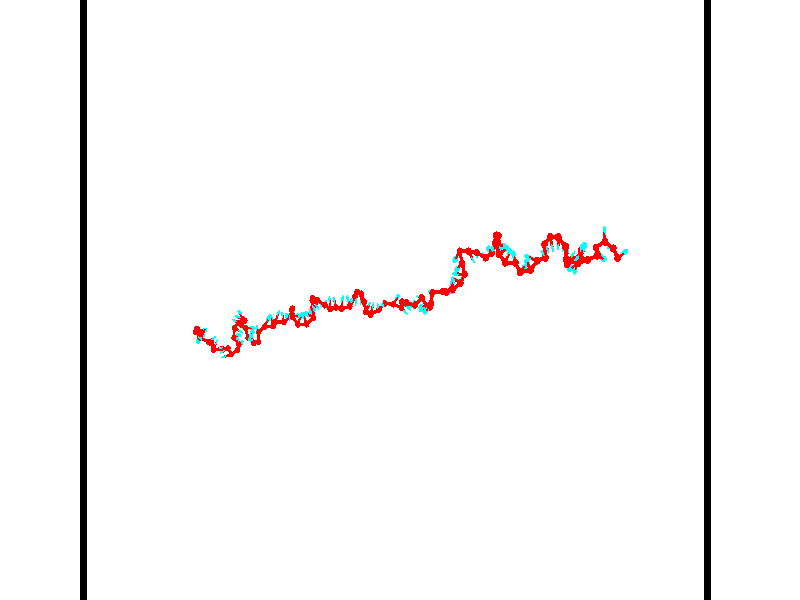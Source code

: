 // switches for output
#declare DRAW_BASES = 1; // possible values are 0, 1; only relevant for DNA ribbons
#declare DRAW_BASES_TYPE = 3; // possible values are 1, 2, 3; only relevant for DNA ribbons
#declare DRAW_FOG = 0; // set to 1 to enable fog

#include "colors.inc"

#include "transforms.inc"
background { rgb <1, 1, 1>}

#default {
   normal{
       ripples 0.25
       frequency 0.20
       turbulence 0.2
       lambda 5
   }
	finish {
		phong 0.1
		phong_size 40.
	}
}

// original window dimensions: 1024x640


// camera settings

camera {
	sky <-0, 1, 0>
	up <-0, 1, 0>
	right 1.6 * <0.99995, 0, 0.00999983>
	location <54.4867, 55, 106.329>
	look_at <55, 55, 55.0001>
	direction <0.513302, 0, -51.3289>
	angle 67.0682
}


# declare cpy_camera_pos = <54.4867, 55, 106.329>;
# if (DRAW_FOG = 1)
fog {
	fog_type 2
	up vnormalize(cpy_camera_pos)
	color rgbt<1,1,1,0.3>
	distance 1e-5
	fog_alt 3e-3
	fog_offset 88
}
# end


// LIGHTS

# declare lum = 6;
global_settings {
	ambient_light rgb lum * <0.05, 0.05, 0.05>
	max_trace_level 15
}# declare cpy_direct_light_amount = 0.25;
light_source
{	1000 * <-0.98995, -1, 1.00995>,
	rgb lum * cpy_direct_light_amount
	parallel
}

light_source
{	1000 * <0.98995, 1, -1.00995>,
	rgb lum * cpy_direct_light_amount
	parallel
}

// strand 0

// nucleotide -1

// particle -1
sphere {
	<36.766487, 52.510441, 50.506462> 0.250000
	pigment { color rgbt <1,0,0,0> }
	no_shadow
}
cylinder {
	<36.827087, 52.607231, 50.123108>,  <36.863449, 52.665306, 49.893097>, 0.100000
	pigment { color rgbt <1,0,0,0> }
	no_shadow
}
cylinder {
	<36.827087, 52.607231, 50.123108>,  <36.766487, 52.510441, 50.506462>, 0.100000
	pigment { color rgbt <1,0,0,0> }
	no_shadow
}

// particle -1
sphere {
	<36.827087, 52.607231, 50.123108> 0.100000
	pigment { color rgbt <1,0,0,0> }
	no_shadow
}
sphere {
	0, 1
	scale<0.080000,0.200000,0.300000>
	matrix <-0.640611, -0.714354, -0.281630,
		-0.752771, 0.656618, 0.046784,
		0.151503, 0.241973, -0.958382,
		36.872540, 52.679825, 49.835594>
	pigment { color rgbt <0,1,1,0> }
	no_shadow
}
cylinder {
	<36.180500, 52.769508, 50.034935>,  <36.766487, 52.510441, 50.506462>, 0.130000
	pigment { color rgbt <1,0,0,0> }
	no_shadow
}

// nucleotide -1

// particle -1
sphere {
	<36.180500, 52.769508, 50.034935> 0.250000
	pigment { color rgbt <1,0,0,0> }
	no_shadow
}
cylinder {
	<36.420856, 52.524849, 49.829094>,  <36.565071, 52.378052, 49.705589>, 0.100000
	pigment { color rgbt <1,0,0,0> }
	no_shadow
}
cylinder {
	<36.420856, 52.524849, 49.829094>,  <36.180500, 52.769508, 50.034935>, 0.100000
	pigment { color rgbt <1,0,0,0> }
	no_shadow
}

// particle -1
sphere {
	<36.420856, 52.524849, 49.829094> 0.100000
	pigment { color rgbt <1,0,0,0> }
	no_shadow
}
sphere {
	0, 1
	scale<0.080000,0.200000,0.300000>
	matrix <-0.783233, -0.579092, -0.226271,
		-0.159604, 0.539018, -0.827035,
		0.600893, -0.611647, -0.514601,
		36.601124, 52.341354, 49.674713>
	pigment { color rgbt <0,1,1,0> }
	no_shadow
}
cylinder {
	<35.869465, 52.511696, 49.416607>,  <36.180500, 52.769508, 50.034935>, 0.130000
	pigment { color rgbt <1,0,0,0> }
	no_shadow
}

// nucleotide -1

// particle -1
sphere {
	<35.869465, 52.511696, 49.416607> 0.250000
	pigment { color rgbt <1,0,0,0> }
	no_shadow
}
cylinder {
	<36.136284, 52.238152, 49.534851>,  <36.296375, 52.074024, 49.605797>, 0.100000
	pigment { color rgbt <1,0,0,0> }
	no_shadow
}
cylinder {
	<36.136284, 52.238152, 49.534851>,  <35.869465, 52.511696, 49.416607>, 0.100000
	pigment { color rgbt <1,0,0,0> }
	no_shadow
}

// particle -1
sphere {
	<36.136284, 52.238152, 49.534851> 0.100000
	pigment { color rgbt <1,0,0,0> }
	no_shadow
}
sphere {
	0, 1
	scale<0.080000,0.200000,0.300000>
	matrix <-0.653442, -0.727620, -0.208765,
		0.357859, -0.053909, -0.932218,
		0.667047, -0.683859, 0.295611,
		36.336399, 52.032993, 49.623535>
	pigment { color rgbt <0,1,1,0> }
	no_shadow
}
cylinder {
	<36.064491, 51.985390, 48.769611>,  <35.869465, 52.511696, 49.416607>, 0.130000
	pigment { color rgbt <1,0,0,0> }
	no_shadow
}

// nucleotide -1

// particle -1
sphere {
	<36.064491, 51.985390, 48.769611> 0.250000
	pigment { color rgbt <1,0,0,0> }
	no_shadow
}
cylinder {
	<36.067745, 51.850578, 49.146194>,  <36.069698, 51.769691, 49.372147>, 0.100000
	pigment { color rgbt <1,0,0,0> }
	no_shadow
}
cylinder {
	<36.067745, 51.850578, 49.146194>,  <36.064491, 51.985390, 48.769611>, 0.100000
	pigment { color rgbt <1,0,0,0> }
	no_shadow
}

// particle -1
sphere {
	<36.067745, 51.850578, 49.146194> 0.100000
	pigment { color rgbt <1,0,0,0> }
	no_shadow
}
sphere {
	0, 1
	scale<0.080000,0.200000,0.300000>
	matrix <-0.792698, -0.576088, -0.199380,
		0.609560, -0.744671, -0.271848,
		0.008135, -0.337027, 0.941460,
		36.070187, 51.749470, 49.428631>
	pigment { color rgbt <0,1,1,0> }
	no_shadow
}
cylinder {
	<36.752312, 51.656502, 48.358917>,  <36.064491, 51.985390, 48.769611>, 0.130000
	pigment { color rgbt <1,0,0,0> }
	no_shadow
}

// nucleotide -1

// particle -1
sphere {
	<36.752312, 51.656502, 48.358917> 0.250000
	pigment { color rgbt <1,0,0,0> }
	no_shadow
}
cylinder {
	<37.072487, 51.836506, 48.517307>,  <37.264591, 51.944508, 48.612343>, 0.100000
	pigment { color rgbt <1,0,0,0> }
	no_shadow
}
cylinder {
	<37.072487, 51.836506, 48.517307>,  <36.752312, 51.656502, 48.358917>, 0.100000
	pigment { color rgbt <1,0,0,0> }
	no_shadow
}

// particle -1
sphere {
	<37.072487, 51.836506, 48.517307> 0.100000
	pigment { color rgbt <1,0,0,0> }
	no_shadow
}
sphere {
	0, 1
	scale<0.080000,0.200000,0.300000>
	matrix <-0.558303, 0.800145, 0.219240,
		-0.218178, -0.396562, 0.891704,
		0.800435, 0.450008, 0.395976,
		37.312618, 51.971508, 48.636101>
	pigment { color rgbt <0,1,1,0> }
	no_shadow
}
cylinder {
	<36.806820, 51.480957, 47.642750>,  <36.752312, 51.656502, 48.358917>, 0.130000
	pigment { color rgbt <1,0,0,0> }
	no_shadow
}

// nucleotide -1

// particle -1
sphere {
	<36.806820, 51.480957, 47.642750> 0.250000
	pigment { color rgbt <1,0,0,0> }
	no_shadow
}
cylinder {
	<36.787693, 51.656734, 47.283951>,  <36.776218, 51.762199, 47.068672>, 0.100000
	pigment { color rgbt <1,0,0,0> }
	no_shadow
}
cylinder {
	<36.787693, 51.656734, 47.283951>,  <36.806820, 51.480957, 47.642750>, 0.100000
	pigment { color rgbt <1,0,0,0> }
	no_shadow
}

// particle -1
sphere {
	<36.787693, 51.656734, 47.283951> 0.100000
	pigment { color rgbt <1,0,0,0> }
	no_shadow
}
sphere {
	0, 1
	scale<0.080000,0.200000,0.300000>
	matrix <0.805838, -0.513651, -0.294597,
		-0.590202, -0.736920, -0.329560,
		-0.047815, 0.439444, -0.896997,
		36.773350, 51.788567, 47.014851>
	pigment { color rgbt <0,1,1,0> }
	no_shadow
}
cylinder {
	<36.828236, 50.926628, 47.064117>,  <36.806820, 51.480957, 47.642750>, 0.130000
	pigment { color rgbt <1,0,0,0> }
	no_shadow
}

// nucleotide -1

// particle -1
sphere {
	<36.828236, 50.926628, 47.064117> 0.250000
	pigment { color rgbt <1,0,0,0> }
	no_shadow
}
cylinder {
	<36.940807, 51.283440, 46.922646>,  <37.008350, 51.497524, 46.837765>, 0.100000
	pigment { color rgbt <1,0,0,0> }
	no_shadow
}
cylinder {
	<36.940807, 51.283440, 46.922646>,  <36.828236, 50.926628, 47.064117>, 0.100000
	pigment { color rgbt <1,0,0,0> }
	no_shadow
}

// particle -1
sphere {
	<36.940807, 51.283440, 46.922646> 0.100000
	pigment { color rgbt <1,0,0,0> }
	no_shadow
}
sphere {
	0, 1
	scale<0.080000,0.200000,0.300000>
	matrix <0.826803, -0.412479, -0.382435,
		-0.487027, -0.184793, -0.853614,
		0.281426, 0.892027, -0.353676,
		37.025234, 51.551048, 46.816544>
	pigment { color rgbt <0,1,1,0> }
	no_shadow
}
cylinder {
	<37.513927, 51.015087, 46.735142>,  <36.828236, 50.926628, 47.064117>, 0.130000
	pigment { color rgbt <1,0,0,0> }
	no_shadow
}

// nucleotide -1

// particle -1
sphere {
	<37.513927, 51.015087, 46.735142> 0.250000
	pigment { color rgbt <1,0,0,0> }
	no_shadow
}
cylinder {
	<37.578297, 51.069935, 47.126099>,  <37.616920, 51.102844, 47.360672>, 0.100000
	pigment { color rgbt <1,0,0,0> }
	no_shadow
}
cylinder {
	<37.578297, 51.069935, 47.126099>,  <37.513927, 51.015087, 46.735142>, 0.100000
	pigment { color rgbt <1,0,0,0> }
	no_shadow
}

// particle -1
sphere {
	<37.578297, 51.069935, 47.126099> 0.100000
	pigment { color rgbt <1,0,0,0> }
	no_shadow
}
sphere {
	0, 1
	scale<0.080000,0.200000,0.300000>
	matrix <0.340098, -0.937354, 0.075510,
		0.926518, 0.320258, -0.197481,
		0.160927, 0.137124, 0.977394,
		37.626575, 51.111073, 47.419315>
	pigment { color rgbt <0,1,1,0> }
	no_shadow
}
cylinder {
	<38.204781, 51.059315, 46.949146>,  <37.513927, 51.015087, 46.735142>, 0.130000
	pigment { color rgbt <1,0,0,0> }
	no_shadow
}

// nucleotide -1

// particle -1
sphere {
	<38.204781, 51.059315, 46.949146> 0.250000
	pigment { color rgbt <1,0,0,0> }
	no_shadow
}
cylinder {
	<37.964527, 50.905922, 47.229771>,  <37.820377, 50.813889, 47.398144>, 0.100000
	pigment { color rgbt <1,0,0,0> }
	no_shadow
}
cylinder {
	<37.964527, 50.905922, 47.229771>,  <38.204781, 51.059315, 46.949146>, 0.100000
	pigment { color rgbt <1,0,0,0> }
	no_shadow
}

// particle -1
sphere {
	<37.964527, 50.905922, 47.229771> 0.100000
	pigment { color rgbt <1,0,0,0> }
	no_shadow
}
sphere {
	0, 1
	scale<0.080000,0.200000,0.300000>
	matrix <0.387926, -0.907041, -0.163677,
		0.699111, 0.173845, 0.693557,
		-0.600630, -0.383477, 0.701561,
		37.784336, 50.790878, 47.440239>
	pigment { color rgbt <0,1,1,0> }
	no_shadow
}
cylinder {
	<38.577724, 50.567623, 47.204018>,  <38.204781, 51.059315, 46.949146>, 0.130000
	pigment { color rgbt <1,0,0,0> }
	no_shadow
}

// nucleotide -1

// particle -1
sphere {
	<38.577724, 50.567623, 47.204018> 0.250000
	pigment { color rgbt <1,0,0,0> }
	no_shadow
}
cylinder {
	<38.211853, 50.470131, 47.332985>,  <37.992329, 50.411636, 47.410366>, 0.100000
	pigment { color rgbt <1,0,0,0> }
	no_shadow
}
cylinder {
	<38.211853, 50.470131, 47.332985>,  <38.577724, 50.567623, 47.204018>, 0.100000
	pigment { color rgbt <1,0,0,0> }
	no_shadow
}

// particle -1
sphere {
	<38.211853, 50.470131, 47.332985> 0.100000
	pigment { color rgbt <1,0,0,0> }
	no_shadow
}
sphere {
	0, 1
	scale<0.080000,0.200000,0.300000>
	matrix <0.271262, -0.961560, 0.042664,
		0.299621, 0.126482, 0.945637,
		-0.914683, -0.243732, 0.322414,
		37.937447, 50.397011, 47.429710>
	pigment { color rgbt <0,1,1,0> }
	no_shadow
}
cylinder {
	<39.021210, 50.867485, 46.559895>,  <38.577724, 50.567623, 47.204018>, 0.130000
	pigment { color rgbt <1,0,0,0> }
	no_shadow
}

// nucleotide -1

// particle -1
sphere {
	<39.021210, 50.867485, 46.559895> 0.250000
	pigment { color rgbt <1,0,0,0> }
	no_shadow
}
cylinder {
	<39.209103, 51.199482, 46.439583>,  <39.321838, 51.398678, 46.367397>, 0.100000
	pigment { color rgbt <1,0,0,0> }
	no_shadow
}
cylinder {
	<39.209103, 51.199482, 46.439583>,  <39.021210, 50.867485, 46.559895>, 0.100000
	pigment { color rgbt <1,0,0,0> }
	no_shadow
}

// particle -1
sphere {
	<39.209103, 51.199482, 46.439583> 0.100000
	pigment { color rgbt <1,0,0,0> }
	no_shadow
}
sphere {
	0, 1
	scale<0.080000,0.200000,0.300000>
	matrix <0.655956, -0.100123, 0.748129,
		0.590824, -0.548719, -0.591468,
		0.469733, 0.829990, -0.300781,
		39.350021, 51.448479, 46.349350>
	pigment { color rgbt <0,1,1,0> }
	no_shadow
}
cylinder {
	<39.312073, 51.370480, 47.103039>,  <39.021210, 50.867485, 46.559895>, 0.130000
	pigment { color rgbt <1,0,0,0> }
	no_shadow
}

// nucleotide -1

// particle -1
sphere {
	<39.312073, 51.370480, 47.103039> 0.250000
	pigment { color rgbt <1,0,0,0> }
	no_shadow
}
cylinder {
	<39.313042, 51.634377, 47.403633>,  <39.313625, 51.792713, 47.583992>, 0.100000
	pigment { color rgbt <1,0,0,0> }
	no_shadow
}
cylinder {
	<39.313042, 51.634377, 47.403633>,  <39.312073, 51.370480, 47.103039>, 0.100000
	pigment { color rgbt <1,0,0,0> }
	no_shadow
}

// particle -1
sphere {
	<39.313042, 51.634377, 47.403633> 0.100000
	pigment { color rgbt <1,0,0,0> }
	no_shadow
}
sphere {
	0, 1
	scale<0.080000,0.200000,0.300000>
	matrix <0.434340, 0.676208, -0.595055,
		-0.900746, 0.327845, -0.284913,
		0.002425, 0.659743, 0.751488,
		39.313770, 51.832298, 47.629078>
	pigment { color rgbt <0,1,1,0> }
	no_shadow
}
cylinder {
	<38.807709, 51.914745, 47.033718>,  <39.312073, 51.370480, 47.103039>, 0.130000
	pigment { color rgbt <1,0,0,0> }
	no_shadow
}

// nucleotide -1

// particle -1
sphere {
	<38.807709, 51.914745, 47.033718> 0.250000
	pigment { color rgbt <1,0,0,0> }
	no_shadow
}
cylinder {
	<39.124340, 52.043671, 47.241379>,  <39.314320, 52.121025, 47.365974>, 0.100000
	pigment { color rgbt <1,0,0,0> }
	no_shadow
}
cylinder {
	<39.124340, 52.043671, 47.241379>,  <38.807709, 51.914745, 47.033718>, 0.100000
	pigment { color rgbt <1,0,0,0> }
	no_shadow
}

// particle -1
sphere {
	<39.124340, 52.043671, 47.241379> 0.100000
	pigment { color rgbt <1,0,0,0> }
	no_shadow
}
sphere {
	0, 1
	scale<0.080000,0.200000,0.300000>
	matrix <0.172705, 0.696938, -0.696025,
		-0.586160, 0.640616, 0.496012,
		0.791574, 0.322318, 0.519155,
		39.361813, 52.140366, 47.397125>
	pigment { color rgbt <0,1,1,0> }
	no_shadow
}
cylinder {
	<38.841106, 52.730362, 47.028294>,  <38.807709, 51.914745, 47.033718>, 0.130000
	pigment { color rgbt <1,0,0,0> }
	no_shadow
}

// nucleotide -1

// particle -1
sphere {
	<38.841106, 52.730362, 47.028294> 0.250000
	pigment { color rgbt <1,0,0,0> }
	no_shadow
}
cylinder {
	<39.197861, 52.559971, 47.089054>,  <39.411915, 52.457737, 47.125511>, 0.100000
	pigment { color rgbt <1,0,0,0> }
	no_shadow
}
cylinder {
	<39.197861, 52.559971, 47.089054>,  <38.841106, 52.730362, 47.028294>, 0.100000
	pigment { color rgbt <1,0,0,0> }
	no_shadow
}

// particle -1
sphere {
	<39.197861, 52.559971, 47.089054> 0.100000
	pigment { color rgbt <1,0,0,0> }
	no_shadow
}
sphere {
	0, 1
	scale<0.080000,0.200000,0.300000>
	matrix <0.450276, 0.805019, -0.386259,
		0.042256, 0.412897, 0.909797,
		0.891889, -0.425981, 0.151901,
		39.465427, 52.432175, 47.134624>
	pigment { color rgbt <0,1,1,0> }
	no_shadow
}
cylinder {
	<39.383320, 53.151569, 47.424614>,  <38.841106, 52.730362, 47.028294>, 0.130000
	pigment { color rgbt <1,0,0,0> }
	no_shadow
}

// nucleotide -1

// particle -1
sphere {
	<39.383320, 53.151569, 47.424614> 0.250000
	pigment { color rgbt <1,0,0,0> }
	no_shadow
}
cylinder {
	<39.518982, 52.914310, 47.132545>,  <39.600380, 52.771954, 46.957306>, 0.100000
	pigment { color rgbt <1,0,0,0> }
	no_shadow
}
cylinder {
	<39.518982, 52.914310, 47.132545>,  <39.383320, 53.151569, 47.424614>, 0.100000
	pigment { color rgbt <1,0,0,0> }
	no_shadow
}

// particle -1
sphere {
	<39.518982, 52.914310, 47.132545> 0.100000
	pigment { color rgbt <1,0,0,0> }
	no_shadow
}
sphere {
	0, 1
	scale<0.080000,0.200000,0.300000>
	matrix <0.590981, 0.738233, -0.325197,
		0.731924, -0.321222, 0.600918,
		0.339157, -0.593151, -0.730168,
		39.620728, 52.736366, 46.913494>
	pigment { color rgbt <0,1,1,0> }
	no_shadow
}
cylinder {
	<39.836880, 53.483776, 47.834717>,  <39.383320, 53.151569, 47.424614>, 0.130000
	pigment { color rgbt <1,0,0,0> }
	no_shadow
}

// nucleotide -1

// particle -1
sphere {
	<39.836880, 53.483776, 47.834717> 0.250000
	pigment { color rgbt <1,0,0,0> }
	no_shadow
}
cylinder {
	<39.758427, 53.760380, 48.112808>,  <39.711357, 53.926342, 48.279663>, 0.100000
	pigment { color rgbt <1,0,0,0> }
	no_shadow
}
cylinder {
	<39.758427, 53.760380, 48.112808>,  <39.836880, 53.483776, 47.834717>, 0.100000
	pigment { color rgbt <1,0,0,0> }
	no_shadow
}

// particle -1
sphere {
	<39.758427, 53.760380, 48.112808> 0.100000
	pigment { color rgbt <1,0,0,0> }
	no_shadow
}
sphere {
	0, 1
	scale<0.080000,0.200000,0.300000>
	matrix <-0.119104, -0.720553, 0.683094,
		0.973318, 0.051170, 0.223683,
		-0.196130, 0.691509, 0.695232,
		39.699589, 53.967834, 48.321377>
	pigment { color rgbt <0,1,1,0> }
	no_shadow
}
cylinder {
	<40.197746, 53.330769, 48.345291>,  <39.836880, 53.483776, 47.834717>, 0.130000
	pigment { color rgbt <1,0,0,0> }
	no_shadow
}

// nucleotide -1

// particle -1
sphere {
	<40.197746, 53.330769, 48.345291> 0.250000
	pigment { color rgbt <1,0,0,0> }
	no_shadow
}
cylinder {
	<39.859333, 53.502766, 48.471359>,  <39.656284, 53.605965, 48.547001>, 0.100000
	pigment { color rgbt <1,0,0,0> }
	no_shadow
}
cylinder {
	<39.859333, 53.502766, 48.471359>,  <40.197746, 53.330769, 48.345291>, 0.100000
	pigment { color rgbt <1,0,0,0> }
	no_shadow
}

// particle -1
sphere {
	<39.859333, 53.502766, 48.471359> 0.100000
	pigment { color rgbt <1,0,0,0> }
	no_shadow
}
sphere {
	0, 1
	scale<0.080000,0.200000,0.300000>
	matrix <-0.210745, -0.812761, 0.543144,
		0.489706, 0.393098, 0.778243,
		-0.846035, 0.429992, 0.315170,
		39.605522, 53.631763, 48.565910>
	pigment { color rgbt <0,1,1,0> }
	no_shadow
}
cylinder {
	<39.970303, 53.074730, 48.978680>,  <40.197746, 53.330769, 48.345291>, 0.130000
	pigment { color rgbt <1,0,0,0> }
	no_shadow
}

// nucleotide -1

// particle -1
sphere {
	<39.970303, 53.074730, 48.978680> 0.250000
	pigment { color rgbt <1,0,0,0> }
	no_shadow
}
cylinder {
	<39.624264, 53.230160, 48.851799>,  <39.416641, 53.323418, 48.775669>, 0.100000
	pigment { color rgbt <1,0,0,0> }
	no_shadow
}
cylinder {
	<39.624264, 53.230160, 48.851799>,  <39.970303, 53.074730, 48.978680>, 0.100000
	pigment { color rgbt <1,0,0,0> }
	no_shadow
}

// particle -1
sphere {
	<39.624264, 53.230160, 48.851799> 0.100000
	pigment { color rgbt <1,0,0,0> }
	no_shadow
}
sphere {
	0, 1
	scale<0.080000,0.200000,0.300000>
	matrix <-0.497902, -0.741892, 0.449098,
		-0.060823, 0.546450, 0.835280,
		-0.865097, 0.388573, -0.317203,
		39.364735, 53.346733, 48.756638>
	pigment { color rgbt <0,1,1,0> }
	no_shadow
}
cylinder {
	<40.496315, 52.804722, 49.386177>,  <39.970303, 53.074730, 48.978680>, 0.130000
	pigment { color rgbt <1,0,0,0> }
	no_shadow
}

// nucleotide -1

// particle -1
sphere {
	<40.496315, 52.804722, 49.386177> 0.250000
	pigment { color rgbt <1,0,0,0> }
	no_shadow
}
cylinder {
	<40.895599, 52.795795, 49.408340>,  <41.135170, 52.790440, 49.421638>, 0.100000
	pigment { color rgbt <1,0,0,0> }
	no_shadow
}
cylinder {
	<40.895599, 52.795795, 49.408340>,  <40.496315, 52.804722, 49.386177>, 0.100000
	pigment { color rgbt <1,0,0,0> }
	no_shadow
}

// particle -1
sphere {
	<40.895599, 52.795795, 49.408340> 0.100000
	pigment { color rgbt <1,0,0,0> }
	no_shadow
}
sphere {
	0, 1
	scale<0.080000,0.200000,0.300000>
	matrix <-0.058268, -0.567805, 0.821098,
		0.013140, -0.822861, -0.568091,
		0.998215, -0.022312, 0.055407,
		41.195065, 52.789101, 49.424961>
	pigment { color rgbt <0,1,1,0> }
	no_shadow
}
cylinder {
	<40.768349, 52.047512, 49.426575>,  <40.496315, 52.804722, 49.386177>, 0.130000
	pigment { color rgbt <1,0,0,0> }
	no_shadow
}

// nucleotide -1

// particle -1
sphere {
	<40.768349, 52.047512, 49.426575> 0.250000
	pigment { color rgbt <1,0,0,0> }
	no_shadow
}
cylinder {
	<41.029930, 52.286804, 49.611820>,  <41.186878, 52.430378, 49.722969>, 0.100000
	pigment { color rgbt <1,0,0,0> }
	no_shadow
}
cylinder {
	<41.029930, 52.286804, 49.611820>,  <40.768349, 52.047512, 49.426575>, 0.100000
	pigment { color rgbt <1,0,0,0> }
	no_shadow
}

// particle -1
sphere {
	<41.029930, 52.286804, 49.611820> 0.100000
	pigment { color rgbt <1,0,0,0> }
	no_shadow
}
sphere {
	0, 1
	scale<0.080000,0.200000,0.300000>
	matrix <-0.003061, -0.610049, 0.792358,
		0.756533, -0.519579, -0.397110,
		0.653949, 0.598229, 0.463113,
		41.226116, 52.466274, 49.750755>
	pigment { color rgbt <0,1,1,0> }
	no_shadow
}
cylinder {
	<41.362427, 51.620293, 49.665825>,  <40.768349, 52.047512, 49.426575>, 0.130000
	pigment { color rgbt <1,0,0,0> }
	no_shadow
}

// nucleotide -1

// particle -1
sphere {
	<41.362427, 51.620293, 49.665825> 0.250000
	pigment { color rgbt <1,0,0,0> }
	no_shadow
}
cylinder {
	<41.273792, 51.938896, 49.890846>,  <41.220612, 52.130058, 50.025860>, 0.100000
	pigment { color rgbt <1,0,0,0> }
	no_shadow
}
cylinder {
	<41.273792, 51.938896, 49.890846>,  <41.362427, 51.620293, 49.665825>, 0.100000
	pigment { color rgbt <1,0,0,0> }
	no_shadow
}

// particle -1
sphere {
	<41.273792, 51.938896, 49.890846> 0.100000
	pigment { color rgbt <1,0,0,0> }
	no_shadow
}
sphere {
	0, 1
	scale<0.080000,0.200000,0.300000>
	matrix <-0.069518, -0.588332, 0.805626,
		0.972661, 0.139404, 0.185735,
		-0.221581, 0.796512, 0.562556,
		41.207317, 52.177849, 50.059612>
	pigment { color rgbt <0,1,1,0> }
	no_shadow
}
cylinder {
	<41.893345, 51.744297, 50.145096>,  <41.362427, 51.620293, 49.665825>, 0.130000
	pigment { color rgbt <1,0,0,0> }
	no_shadow
}

// nucleotide -1

// particle -1
sphere {
	<41.893345, 51.744297, 50.145096> 0.250000
	pigment { color rgbt <1,0,0,0> }
	no_shadow
}
cylinder {
	<41.519981, 51.840652, 50.251465>,  <41.295963, 51.898464, 50.315285>, 0.100000
	pigment { color rgbt <1,0,0,0> }
	no_shadow
}
cylinder {
	<41.519981, 51.840652, 50.251465>,  <41.893345, 51.744297, 50.145096>, 0.100000
	pigment { color rgbt <1,0,0,0> }
	no_shadow
}

// particle -1
sphere {
	<41.519981, 51.840652, 50.251465> 0.100000
	pigment { color rgbt <1,0,0,0> }
	no_shadow
}
sphere {
	0, 1
	scale<0.080000,0.200000,0.300000>
	matrix <-0.036631, -0.801230, 0.597234,
		0.356930, 0.547725, 0.756702,
		-0.933413, 0.240890, 0.265920,
		41.239956, 51.912918, 50.331242>
	pigment { color rgbt <0,1,1,0> }
	no_shadow
}
cylinder {
	<41.885605, 52.508266, 50.073872>,  <41.893345, 51.744297, 50.145096>, 0.130000
	pigment { color rgbt <1,0,0,0> }
	no_shadow
}

// nucleotide -1

// particle -1
sphere {
	<41.885605, 52.508266, 50.073872> 0.250000
	pigment { color rgbt <1,0,0,0> }
	no_shadow
}
cylinder {
	<41.878258, 52.703465, 50.422932>,  <41.873848, 52.820583, 50.632366>, 0.100000
	pigment { color rgbt <1,0,0,0> }
	no_shadow
}
cylinder {
	<41.878258, 52.703465, 50.422932>,  <41.885605, 52.508266, 50.073872>, 0.100000
	pigment { color rgbt <1,0,0,0> }
	no_shadow
}

// particle -1
sphere {
	<41.878258, 52.703465, 50.422932> 0.100000
	pigment { color rgbt <1,0,0,0> }
	no_shadow
}
sphere {
	0, 1
	scale<0.080000,0.200000,0.300000>
	matrix <0.961949, -0.229350, 0.148501,
		0.272611, 0.842174, -0.465217,
		-0.018366, 0.487998, 0.872651,
		41.872749, 52.849865, 50.684727>
	pigment { color rgbt <0,1,1,0> }
	no_shadow
}
cylinder {
	<42.435150, 52.929836, 49.894711>,  <41.885605, 52.508266, 50.073872>, 0.130000
	pigment { color rgbt <1,0,0,0> }
	no_shadow
}

// nucleotide -1

// particle -1
sphere {
	<42.435150, 52.929836, 49.894711> 0.250000
	pigment { color rgbt <1,0,0,0> }
	no_shadow
}
cylinder {
	<42.601120, 53.271179, 49.768463>,  <42.700703, 53.475986, 49.692715>, 0.100000
	pigment { color rgbt <1,0,0,0> }
	no_shadow
}
cylinder {
	<42.601120, 53.271179, 49.768463>,  <42.435150, 52.929836, 49.894711>, 0.100000
	pigment { color rgbt <1,0,0,0> }
	no_shadow
}

// particle -1
sphere {
	<42.601120, 53.271179, 49.768463> 0.100000
	pigment { color rgbt <1,0,0,0> }
	no_shadow
}
sphere {
	0, 1
	scale<0.080000,0.200000,0.300000>
	matrix <0.498924, 0.076690, 0.863246,
		0.760863, -0.515654, -0.393941,
		0.414925, 0.853358, -0.315623,
		42.725597, 53.527187, 49.673775>
	pigment { color rgbt <0,1,1,0> }
	no_shadow
}
cylinder {
	<43.246723, 52.962879, 49.991837>,  <42.435150, 52.929836, 49.894711>, 0.130000
	pigment { color rgbt <1,0,0,0> }
	no_shadow
}

// nucleotide -1

// particle -1
sphere {
	<43.246723, 52.962879, 49.991837> 0.250000
	pigment { color rgbt <1,0,0,0> }
	no_shadow
}
cylinder {
	<43.102562, 53.335415, 49.970963>,  <43.016064, 53.558937, 49.958439>, 0.100000
	pigment { color rgbt <1,0,0,0> }
	no_shadow
}
cylinder {
	<43.102562, 53.335415, 49.970963>,  <43.246723, 52.962879, 49.991837>, 0.100000
	pigment { color rgbt <1,0,0,0> }
	no_shadow
}

// particle -1
sphere {
	<43.102562, 53.335415, 49.970963> 0.100000
	pigment { color rgbt <1,0,0,0> }
	no_shadow
}
sphere {
	0, 1
	scale<0.080000,0.200000,0.300000>
	matrix <0.469683, 0.229524, 0.852477,
		0.805920, 0.282723, -0.520154,
		-0.360403, 0.931336, -0.052188,
		42.994442, 53.614815, 49.955307>
	pigment { color rgbt <0,1,1,0> }
	no_shadow
}
cylinder {
	<43.546783, 53.331089, 50.524498>,  <43.246723, 52.962879, 49.991837>, 0.130000
	pigment { color rgbt <1,0,0,0> }
	no_shadow
}

// nucleotide -1

// particle -1
sphere {
	<43.546783, 53.331089, 50.524498> 0.250000
	pigment { color rgbt <1,0,0,0> }
	no_shadow
}
cylinder {
	<43.707233, 53.697487, 50.527496>,  <43.803505, 53.917324, 50.529297>, 0.100000
	pigment { color rgbt <1,0,0,0> }
	no_shadow
}
cylinder {
	<43.707233, 53.697487, 50.527496>,  <43.546783, 53.331089, 50.524498>, 0.100000
	pigment { color rgbt <1,0,0,0> }
	no_shadow
}

// particle -1
sphere {
	<43.707233, 53.697487, 50.527496> 0.100000
	pigment { color rgbt <1,0,0,0> }
	no_shadow
}
sphere {
	0, 1
	scale<0.080000,0.200000,0.300000>
	matrix <0.879261, -0.387311, 0.277290,
		0.256898, -0.104639, -0.960757,
		0.401127, 0.915992, 0.007495,
		43.827572, 53.972286, 50.529743>
	pigment { color rgbt <0,1,1,0> }
	no_shadow
}
cylinder {
	<44.256401, 53.275871, 50.113979>,  <43.546783, 53.331089, 50.524498>, 0.130000
	pigment { color rgbt <1,0,0,0> }
	no_shadow
}

// nucleotide -1

// particle -1
sphere {
	<44.256401, 53.275871, 50.113979> 0.250000
	pigment { color rgbt <1,0,0,0> }
	no_shadow
}
cylinder {
	<44.216000, 53.598190, 50.347385>,  <44.191757, 53.791584, 50.487427>, 0.100000
	pigment { color rgbt <1,0,0,0> }
	no_shadow
}
cylinder {
	<44.216000, 53.598190, 50.347385>,  <44.256401, 53.275871, 50.113979>, 0.100000
	pigment { color rgbt <1,0,0,0> }
	no_shadow
}

// particle -1
sphere {
	<44.216000, 53.598190, 50.347385> 0.100000
	pigment { color rgbt <1,0,0,0> }
	no_shadow
}
sphere {
	0, 1
	scale<0.080000,0.200000,0.300000>
	matrix <0.994658, 0.069225, 0.076576,
		0.021311, 0.588128, -0.808487,
		-0.101005, 0.805800, 0.583511,
		44.185699, 53.839931, 50.522438>
	pigment { color rgbt <0,1,1,0> }
	no_shadow
}
cylinder {
	<44.886528, 53.756676, 49.885746>,  <44.256401, 53.275871, 50.113979>, 0.130000
	pigment { color rgbt <1,0,0,0> }
	no_shadow
}

// nucleotide -1

// particle -1
sphere {
	<44.886528, 53.756676, 49.885746> 0.250000
	pigment { color rgbt <1,0,0,0> }
	no_shadow
}
cylinder {
	<44.711781, 53.787586, 50.244225>,  <44.606934, 53.806133, 50.459312>, 0.100000
	pigment { color rgbt <1,0,0,0> }
	no_shadow
}
cylinder {
	<44.711781, 53.787586, 50.244225>,  <44.886528, 53.756676, 49.885746>, 0.100000
	pigment { color rgbt <1,0,0,0> }
	no_shadow
}

// particle -1
sphere {
	<44.711781, 53.787586, 50.244225> 0.100000
	pigment { color rgbt <1,0,0,0> }
	no_shadow
}
sphere {
	0, 1
	scale<0.080000,0.200000,0.300000>
	matrix <0.867132, -0.228783, 0.442426,
		0.239223, 0.970406, 0.032943,
		-0.436869, 0.077273, 0.896200,
		44.580719, 53.810768, 50.513084>
	pigment { color rgbt <0,1,1,0> }
	no_shadow
}
cylinder {
	<45.017220, 54.249054, 50.395184>,  <44.886528, 53.756676, 49.885746>, 0.130000
	pigment { color rgbt <1,0,0,0> }
	no_shadow
}

// nucleotide -1

// particle -1
sphere {
	<45.017220, 54.249054, 50.395184> 0.250000
	pigment { color rgbt <1,0,0,0> }
	no_shadow
}
cylinder {
	<44.967419, 53.906464, 50.595558>,  <44.937538, 53.700909, 50.715782>, 0.100000
	pigment { color rgbt <1,0,0,0> }
	no_shadow
}
cylinder {
	<44.967419, 53.906464, 50.595558>,  <45.017220, 54.249054, 50.395184>, 0.100000
	pigment { color rgbt <1,0,0,0> }
	no_shadow
}

// particle -1
sphere {
	<44.967419, 53.906464, 50.595558> 0.100000
	pigment { color rgbt <1,0,0,0> }
	no_shadow
}
sphere {
	0, 1
	scale<0.080000,0.200000,0.300000>
	matrix <0.982681, -0.036597, 0.181654,
		-0.137250, 0.514881, 0.846203,
		-0.124499, -0.856480, 0.500941,
		44.930069, 53.649521, 50.745842>
	pigment { color rgbt <0,1,1,0> }
	no_shadow
}
cylinder {
	<45.221611, 54.332260, 51.117805>,  <45.017220, 54.249054, 50.395184>, 0.130000
	pigment { color rgbt <1,0,0,0> }
	no_shadow
}

// nucleotide -1

// particle -1
sphere {
	<45.221611, 54.332260, 51.117805> 0.250000
	pigment { color rgbt <1,0,0,0> }
	no_shadow
}
cylinder {
	<45.270420, 53.980415, 50.933891>,  <45.299706, 53.769310, 50.823544>, 0.100000
	pigment { color rgbt <1,0,0,0> }
	no_shadow
}
cylinder {
	<45.270420, 53.980415, 50.933891>,  <45.221611, 54.332260, 51.117805>, 0.100000
	pigment { color rgbt <1,0,0,0> }
	no_shadow
}

// particle -1
sphere {
	<45.270420, 53.980415, 50.933891> 0.100000
	pigment { color rgbt <1,0,0,0> }
	no_shadow
}
sphere {
	0, 1
	scale<0.080000,0.200000,0.300000>
	matrix <0.974164, 0.017444, 0.225167,
		-0.190038, -0.475380, 0.859010,
		0.122025, -0.879607, -0.459783,
		45.307026, 53.716534, 50.795956>
	pigment { color rgbt <0,1,1,0> }
	no_shadow
}
cylinder {
	<45.292992, 53.752956, 51.519840>,  <45.221611, 54.332260, 51.117805>, 0.130000
	pigment { color rgbt <1,0,0,0> }
	no_shadow
}

// nucleotide -1

// particle -1
sphere {
	<45.292992, 53.752956, 51.519840> 0.250000
	pigment { color rgbt <1,0,0,0> }
	no_shadow
}
cylinder {
	<45.520245, 53.773598, 51.191315>,  <45.656597, 53.785984, 50.994198>, 0.100000
	pigment { color rgbt <1,0,0,0> }
	no_shadow
}
cylinder {
	<45.520245, 53.773598, 51.191315>,  <45.292992, 53.752956, 51.519840>, 0.100000
	pigment { color rgbt <1,0,0,0> }
	no_shadow
}

// particle -1
sphere {
	<45.520245, 53.773598, 51.191315> 0.100000
	pigment { color rgbt <1,0,0,0> }
	no_shadow
}
sphere {
	0, 1
	scale<0.080000,0.200000,0.300000>
	matrix <0.822913, -0.028277, 0.567463,
		0.006059, -0.998267, -0.058531,
		0.568135, 0.051605, -0.821316,
		45.690685, 53.789078, 50.944920>
	pigment { color rgbt <0,1,1,0> }
	no_shadow
}
cylinder {
	<45.750935, 53.158623, 51.391266>,  <45.292992, 53.752956, 51.519840>, 0.130000
	pigment { color rgbt <1,0,0,0> }
	no_shadow
}

// nucleotide -1

// particle -1
sphere {
	<45.750935, 53.158623, 51.391266> 0.250000
	pigment { color rgbt <1,0,0,0> }
	no_shadow
}
cylinder {
	<45.893192, 53.511459, 51.267704>,  <45.978546, 53.723164, 51.193565>, 0.100000
	pigment { color rgbt <1,0,0,0> }
	no_shadow
}
cylinder {
	<45.893192, 53.511459, 51.267704>,  <45.750935, 53.158623, 51.391266>, 0.100000
	pigment { color rgbt <1,0,0,0> }
	no_shadow
}

// particle -1
sphere {
	<45.893192, 53.511459, 51.267704> 0.100000
	pigment { color rgbt <1,0,0,0> }
	no_shadow
}
sphere {
	0, 1
	scale<0.080000,0.200000,0.300000>
	matrix <0.795358, -0.112063, 0.595690,
		0.490838, -0.457546, -0.741437,
		0.355644, 0.882096, -0.308908,
		45.999886, 53.776089, 51.175030>
	pigment { color rgbt <0,1,1,0> }
	no_shadow
}
cylinder {
	<46.546326, 53.155231, 51.345062>,  <45.750935, 53.158623, 51.391266>, 0.130000
	pigment { color rgbt <1,0,0,0> }
	no_shadow
}

// nucleotide -1

// particle -1
sphere {
	<46.546326, 53.155231, 51.345062> 0.250000
	pigment { color rgbt <1,0,0,0> }
	no_shadow
}
cylinder {
	<46.394745, 53.523499, 51.382519>,  <46.303795, 53.744457, 51.404991>, 0.100000
	pigment { color rgbt <1,0,0,0> }
	no_shadow
}
cylinder {
	<46.394745, 53.523499, 51.382519>,  <46.546326, 53.155231, 51.345062>, 0.100000
	pigment { color rgbt <1,0,0,0> }
	no_shadow
}

// particle -1
sphere {
	<46.394745, 53.523499, 51.382519> 0.100000
	pigment { color rgbt <1,0,0,0> }
	no_shadow
}
sphere {
	0, 1
	scale<0.080000,0.200000,0.300000>
	matrix <0.674206, 0.205354, 0.709420,
		0.633909, 0.331971, -0.698538,
		-0.378954, 0.920666, 0.093640,
		46.281059, 53.799698, 51.410610>
	pigment { color rgbt <0,1,1,0> }
	no_shadow
}
cylinder {
	<47.134186, 53.665203, 51.253105>,  <46.546326, 53.155231, 51.345062>, 0.130000
	pigment { color rgbt <1,0,0,0> }
	no_shadow
}

// nucleotide -1

// particle -1
sphere {
	<47.134186, 53.665203, 51.253105> 0.250000
	pigment { color rgbt <1,0,0,0> }
	no_shadow
}
cylinder {
	<46.843578, 53.826126, 51.475929>,  <46.669212, 53.922680, 51.609623>, 0.100000
	pigment { color rgbt <1,0,0,0> }
	no_shadow
}
cylinder {
	<46.843578, 53.826126, 51.475929>,  <47.134186, 53.665203, 51.253105>, 0.100000
	pigment { color rgbt <1,0,0,0> }
	no_shadow
}

// particle -1
sphere {
	<46.843578, 53.826126, 51.475929> 0.100000
	pigment { color rgbt <1,0,0,0> }
	no_shadow
}
sphere {
	0, 1
	scale<0.080000,0.200000,0.300000>
	matrix <0.680599, 0.309682, 0.663990,
		0.094619, 0.861536, -0.498802,
		-0.726521, 0.402310, 0.557058,
		46.625622, 53.946819, 51.643047>
	pigment { color rgbt <0,1,1,0> }
	no_shadow
}
cylinder {
	<47.094639, 54.432156, 51.223122>,  <47.134186, 53.665203, 51.253105>, 0.130000
	pigment { color rgbt <1,0,0,0> }
	no_shadow
}

// nucleotide -1

// particle -1
sphere {
	<47.094639, 54.432156, 51.223122> 0.250000
	pigment { color rgbt <1,0,0,0> }
	no_shadow
}
cylinder {
	<47.027248, 54.268120, 51.581661>,  <46.986816, 54.169697, 51.796783>, 0.100000
	pigment { color rgbt <1,0,0,0> }
	no_shadow
}
cylinder {
	<47.027248, 54.268120, 51.581661>,  <47.094639, 54.432156, 51.223122>, 0.100000
	pigment { color rgbt <1,0,0,0> }
	no_shadow
}

// particle -1
sphere {
	<47.027248, 54.268120, 51.581661> 0.100000
	pigment { color rgbt <1,0,0,0> }
	no_shadow
}
sphere {
	0, 1
	scale<0.080000,0.200000,0.300000>
	matrix <0.855940, 0.390125, 0.339365,
		-0.488859, 0.824394, 0.285291,
		-0.168472, -0.410094, 0.896348,
		46.976707, 54.145092, 51.850567>
	pigment { color rgbt <0,1,1,0> }
	no_shadow
}
cylinder {
	<47.115555, 54.971096, 51.820080>,  <47.094639, 54.432156, 51.223122>, 0.130000
	pigment { color rgbt <1,0,0,0> }
	no_shadow
}

// nucleotide -1

// particle -1
sphere {
	<47.115555, 54.971096, 51.820080> 0.250000
	pigment { color rgbt <1,0,0,0> }
	no_shadow
}
cylinder {
	<47.230091, 54.631180, 51.997101>,  <47.298813, 54.427231, 52.103313>, 0.100000
	pigment { color rgbt <1,0,0,0> }
	no_shadow
}
cylinder {
	<47.230091, 54.631180, 51.997101>,  <47.115555, 54.971096, 51.820080>, 0.100000
	pigment { color rgbt <1,0,0,0> }
	no_shadow
}

// particle -1
sphere {
	<47.230091, 54.631180, 51.997101> 0.100000
	pigment { color rgbt <1,0,0,0> }
	no_shadow
}
sphere {
	0, 1
	scale<0.080000,0.200000,0.300000>
	matrix <0.794103, 0.468939, 0.386648,
		-0.536103, 0.240721, 0.809102,
		0.286345, -0.849794, 0.442557,
		47.315994, 54.376240, 52.129868>
	pigment { color rgbt <0,1,1,0> }
	no_shadow
}
cylinder {
	<47.253666, 55.134972, 52.490723>,  <47.115555, 54.971096, 51.820080>, 0.130000
	pigment { color rgbt <1,0,0,0> }
	no_shadow
}

// nucleotide -1

// particle -1
sphere {
	<47.253666, 55.134972, 52.490723> 0.250000
	pigment { color rgbt <1,0,0,0> }
	no_shadow
}
cylinder {
	<47.461472, 54.800793, 52.419029>,  <47.586155, 54.600285, 52.376011>, 0.100000
	pigment { color rgbt <1,0,0,0> }
	no_shadow
}
cylinder {
	<47.461472, 54.800793, 52.419029>,  <47.253666, 55.134972, 52.490723>, 0.100000
	pigment { color rgbt <1,0,0,0> }
	no_shadow
}

// particle -1
sphere {
	<47.461472, 54.800793, 52.419029> 0.100000
	pigment { color rgbt <1,0,0,0> }
	no_shadow
}
sphere {
	0, 1
	scale<0.080000,0.200000,0.300000>
	matrix <0.817121, 0.424427, 0.390097,
		-0.249834, -0.349119, 0.903160,
		0.519516, -0.835451, -0.179236,
		47.617325, 54.550156, 52.365257>
	pigment { color rgbt <0,1,1,0> }
	no_shadow
}
cylinder {
	<47.717896, 54.967163, 53.007675>,  <47.253666, 55.134972, 52.490723>, 0.130000
	pigment { color rgbt <1,0,0,0> }
	no_shadow
}

// nucleotide -1

// particle -1
sphere {
	<47.717896, 54.967163, 53.007675> 0.250000
	pigment { color rgbt <1,0,0,0> }
	no_shadow
}
cylinder {
	<47.881840, 54.796246, 52.685326>,  <47.980206, 54.693695, 52.491917>, 0.100000
	pigment { color rgbt <1,0,0,0> }
	no_shadow
}
cylinder {
	<47.881840, 54.796246, 52.685326>,  <47.717896, 54.967163, 53.007675>, 0.100000
	pigment { color rgbt <1,0,0,0> }
	no_shadow
}

// particle -1
sphere {
	<47.881840, 54.796246, 52.685326> 0.100000
	pigment { color rgbt <1,0,0,0> }
	no_shadow
}
sphere {
	0, 1
	scale<0.080000,0.200000,0.300000>
	matrix <0.897624, 0.345968, 0.273088,
		0.162117, -0.835300, 0.525349,
		0.409865, -0.427294, -0.805873,
		48.004799, 54.668056, 52.443565>
	pigment { color rgbt <0,1,1,0> }
	no_shadow
}
cylinder {
	<48.395607, 54.623985, 53.173367>,  <47.717896, 54.967163, 53.007675>, 0.130000
	pigment { color rgbt <1,0,0,0> }
	no_shadow
}

// nucleotide -1

// particle -1
sphere {
	<48.395607, 54.623985, 53.173367> 0.250000
	pigment { color rgbt <1,0,0,0> }
	no_shadow
}
cylinder {
	<48.417355, 54.739120, 52.790913>,  <48.430405, 54.808201, 52.561440>, 0.100000
	pigment { color rgbt <1,0,0,0> }
	no_shadow
}
cylinder {
	<48.417355, 54.739120, 52.790913>,  <48.395607, 54.623985, 53.173367>, 0.100000
	pigment { color rgbt <1,0,0,0> }
	no_shadow
}

// particle -1
sphere {
	<48.417355, 54.739120, 52.790913> 0.100000
	pigment { color rgbt <1,0,0,0> }
	no_shadow
}
sphere {
	0, 1
	scale<0.080000,0.200000,0.300000>
	matrix <0.915800, 0.367235, 0.162630,
		0.397937, -0.884470, -0.243635,
		0.054370, 0.287838, -0.956135,
		48.433666, 54.825470, 52.504074>
	pigment { color rgbt <0,1,1,0> }
	no_shadow
}
cylinder {
	<48.832657, 54.347740, 52.820919>,  <48.395607, 54.623985, 53.173367>, 0.130000
	pigment { color rgbt <1,0,0,0> }
	no_shadow
}

// nucleotide -1

// particle -1
sphere {
	<48.832657, 54.347740, 52.820919> 0.250000
	pigment { color rgbt <1,0,0,0> }
	no_shadow
}
cylinder {
	<48.795044, 54.724510, 52.691963>,  <48.772476, 54.950573, 52.614590>, 0.100000
	pigment { color rgbt <1,0,0,0> }
	no_shadow
}
cylinder {
	<48.795044, 54.724510, 52.691963>,  <48.832657, 54.347740, 52.820919>, 0.100000
	pigment { color rgbt <1,0,0,0> }
	no_shadow
}

// particle -1
sphere {
	<48.795044, 54.724510, 52.691963> 0.100000
	pigment { color rgbt <1,0,0,0> }
	no_shadow
}
sphere {
	0, 1
	scale<0.080000,0.200000,0.300000>
	matrix <0.965593, 0.165151, 0.200887,
		0.242463, -0.292403, -0.925047,
		-0.094032, 0.941927, -0.322385,
		48.766834, 55.007088, 52.595249>
	pigment { color rgbt <0,1,1,0> }
	no_shadow
}
cylinder {
	<49.284267, 54.446445, 52.222149>,  <48.832657, 54.347740, 52.820919>, 0.130000
	pigment { color rgbt <1,0,0,0> }
	no_shadow
}

// nucleotide -1

// particle -1
sphere {
	<49.284267, 54.446445, 52.222149> 0.250000
	pigment { color rgbt <1,0,0,0> }
	no_shadow
}
cylinder {
	<49.227551, 54.755917, 52.469154>,  <49.193520, 54.941597, 52.617359>, 0.100000
	pigment { color rgbt <1,0,0,0> }
	no_shadow
}
cylinder {
	<49.227551, 54.755917, 52.469154>,  <49.284267, 54.446445, 52.222149>, 0.100000
	pigment { color rgbt <1,0,0,0> }
	no_shadow
}

// particle -1
sphere {
	<49.227551, 54.755917, 52.469154> 0.100000
	pigment { color rgbt <1,0,0,0> }
	no_shadow
}
sphere {
	0, 1
	scale<0.080000,0.200000,0.300000>
	matrix <0.989746, 0.099899, 0.102094,
		0.017298, 0.625659, -0.779905,
		-0.141788, 0.773674, 0.617515,
		49.185013, 54.988018, 52.654408>
	pigment { color rgbt <0,1,1,0> }
	no_shadow
}
cylinder {
	<49.849205, 54.365597, 52.808197>,  <49.284267, 54.446445, 52.222149>, 0.130000
	pigment { color rgbt <1,0,0,0> }
	no_shadow
}

// nucleotide -1

// particle -1
sphere {
	<49.849205, 54.365597, 52.808197> 0.250000
	pigment { color rgbt <1,0,0,0> }
	no_shadow
}
cylinder {
	<49.893894, 54.762611, 52.827782>,  <49.920708, 55.000820, 52.839535>, 0.100000
	pigment { color rgbt <1,0,0,0> }
	no_shadow
}
cylinder {
	<49.893894, 54.762611, 52.827782>,  <49.849205, 54.365597, 52.808197>, 0.100000
	pigment { color rgbt <1,0,0,0> }
	no_shadow
}

// particle -1
sphere {
	<49.893894, 54.762611, 52.827782> 0.100000
	pigment { color rgbt <1,0,0,0> }
	no_shadow
}
sphere {
	0, 1
	scale<0.080000,0.200000,0.300000>
	matrix <0.928047, -0.121829, 0.351975,
		0.355312, 0.006118, -0.934728,
		0.111724, 0.992532, 0.048965,
		49.927410, 55.060371, 52.842472>
	pigment { color rgbt <0,1,1,0> }
	no_shadow
}
cylinder {
	<50.550167, 54.518559, 52.525383>,  <49.849205, 54.365597, 52.808197>, 0.130000
	pigment { color rgbt <1,0,0,0> }
	no_shadow
}

// nucleotide -1

// particle -1
sphere {
	<50.550167, 54.518559, 52.525383> 0.250000
	pigment { color rgbt <1,0,0,0> }
	no_shadow
}
cylinder {
	<50.464371, 54.842190, 52.744247>,  <50.412891, 55.036369, 52.875565>, 0.100000
	pigment { color rgbt <1,0,0,0> }
	no_shadow
}
cylinder {
	<50.464371, 54.842190, 52.744247>,  <50.550167, 54.518559, 52.525383>, 0.100000
	pigment { color rgbt <1,0,0,0> }
	no_shadow
}

// particle -1
sphere {
	<50.464371, 54.842190, 52.744247> 0.100000
	pigment { color rgbt <1,0,0,0> }
	no_shadow
}
sphere {
	0, 1
	scale<0.080000,0.200000,0.300000>
	matrix <0.942589, 0.024656, 0.333043,
		0.255968, 0.587180, -0.767919,
		-0.214490, 0.809081, 0.547159,
		50.400024, 55.084915, 52.908394>
	pigment { color rgbt <0,1,1,0> }
	no_shadow
}
cylinder {
	<50.962723, 55.184452, 52.375088>,  <50.550167, 54.518559, 52.525383>, 0.130000
	pigment { color rgbt <1,0,0,0> }
	no_shadow
}

// nucleotide -1

// particle -1
sphere {
	<50.962723, 55.184452, 52.375088> 0.250000
	pigment { color rgbt <1,0,0,0> }
	no_shadow
}
cylinder {
	<50.841965, 55.068699, 52.738430>,  <50.769512, 54.999249, 52.956436>, 0.100000
	pigment { color rgbt <1,0,0,0> }
	no_shadow
}
cylinder {
	<50.841965, 55.068699, 52.738430>,  <50.962723, 55.184452, 52.375088>, 0.100000
	pigment { color rgbt <1,0,0,0> }
	no_shadow
}

// particle -1
sphere {
	<50.841965, 55.068699, 52.738430> 0.100000
	pigment { color rgbt <1,0,0,0> }
	no_shadow
}
sphere {
	0, 1
	scale<0.080000,0.200000,0.300000>
	matrix <0.953302, -0.082880, 0.290426,
		-0.008760, 0.953618, 0.300891,
		-0.301893, -0.289384, 0.908360,
		50.751396, 54.981884, 53.010937>
	pigment { color rgbt <0,1,1,0> }
	no_shadow
}
cylinder {
	<51.228996, 55.567780, 52.967983>,  <50.962723, 55.184452, 52.375088>, 0.130000
	pigment { color rgbt <1,0,0,0> }
	no_shadow
}

// nucleotide -1

// particle -1
sphere {
	<51.228996, 55.567780, 52.967983> 0.250000
	pigment { color rgbt <1,0,0,0> }
	no_shadow
}
cylinder {
	<51.172836, 55.177216, 53.033592>,  <51.139141, 54.942875, 53.072956>, 0.100000
	pigment { color rgbt <1,0,0,0> }
	no_shadow
}
cylinder {
	<51.172836, 55.177216, 53.033592>,  <51.228996, 55.567780, 52.967983>, 0.100000
	pigment { color rgbt <1,0,0,0> }
	no_shadow
}

// particle -1
sphere {
	<51.172836, 55.177216, 53.033592> 0.100000
	pigment { color rgbt <1,0,0,0> }
	no_shadow
}
sphere {
	0, 1
	scale<0.080000,0.200000,0.300000>
	matrix <0.984508, -0.120105, 0.127748,
		-0.105035, 0.179417, 0.978150,
		-0.140401, -0.976414, 0.164022,
		51.130714, 54.884293, 53.082798>
	pigment { color rgbt <0,1,1,0> }
	no_shadow
}
cylinder {
	<51.618538, 55.445374, 53.577827>,  <51.228996, 55.567780, 52.967983>, 0.130000
	pigment { color rgbt <1,0,0,0> }
	no_shadow
}

// nucleotide -1

// particle -1
sphere {
	<51.618538, 55.445374, 53.577827> 0.250000
	pigment { color rgbt <1,0,0,0> }
	no_shadow
}
cylinder {
	<51.591625, 55.130363, 53.332787>,  <51.575478, 54.941357, 53.185764>, 0.100000
	pigment { color rgbt <1,0,0,0> }
	no_shadow
}
cylinder {
	<51.591625, 55.130363, 53.332787>,  <51.618538, 55.445374, 53.577827>, 0.100000
	pigment { color rgbt <1,0,0,0> }
	no_shadow
}

// particle -1
sphere {
	<51.591625, 55.130363, 53.332787> 0.100000
	pigment { color rgbt <1,0,0,0> }
	no_shadow
}
sphere {
	0, 1
	scale<0.080000,0.200000,0.300000>
	matrix <0.990455, -0.126747, 0.054158,
		-0.120296, -0.603109, 0.788536,
		-0.067281, -0.787525, -0.612600,
		51.571442, 54.894108, 53.149006>
	pigment { color rgbt <0,1,1,0> }
	no_shadow
}
cylinder {
	<51.906010, 54.873402, 53.920391>,  <51.618538, 55.445374, 53.577827>, 0.130000
	pigment { color rgbt <1,0,0,0> }
	no_shadow
}

// nucleotide -1

// particle -1
sphere {
	<51.906010, 54.873402, 53.920391> 0.250000
	pigment { color rgbt <1,0,0,0> }
	no_shadow
}
cylinder {
	<51.923489, 54.880474, 53.520836>,  <51.933975, 54.884716, 53.281101>, 0.100000
	pigment { color rgbt <1,0,0,0> }
	no_shadow
}
cylinder {
	<51.923489, 54.880474, 53.520836>,  <51.906010, 54.873402, 53.920391>, 0.100000
	pigment { color rgbt <1,0,0,0> }
	no_shadow
}

// particle -1
sphere {
	<51.923489, 54.880474, 53.520836> 0.100000
	pigment { color rgbt <1,0,0,0> }
	no_shadow
}
sphere {
	0, 1
	scale<0.080000,0.200000,0.300000>
	matrix <0.998000, 0.044945, 0.044455,
		0.045681, -0.998833, -0.015680,
		0.043699, 0.017679, -0.998888,
		51.936600, 54.885777, 53.221169>
	pigment { color rgbt <0,1,1,0> }
	no_shadow
}
cylinder {
	<52.036503, 54.161854, 53.740391>,  <51.906010, 54.873402, 53.920391>, 0.130000
	pigment { color rgbt <1,0,0,0> }
	no_shadow
}

// nucleotide -1

// particle -1
sphere {
	<52.036503, 54.161854, 53.740391> 0.250000
	pigment { color rgbt <1,0,0,0> }
	no_shadow
}
cylinder {
	<52.183228, 54.434814, 53.487476>,  <52.271263, 54.598591, 53.335728>, 0.100000
	pigment { color rgbt <1,0,0,0> }
	no_shadow
}
cylinder {
	<52.183228, 54.434814, 53.487476>,  <52.036503, 54.161854, 53.740391>, 0.100000
	pigment { color rgbt <1,0,0,0> }
	no_shadow
}

// particle -1
sphere {
	<52.183228, 54.434814, 53.487476> 0.100000
	pigment { color rgbt <1,0,0,0> }
	no_shadow
}
sphere {
	0, 1
	scale<0.080000,0.200000,0.300000>
	matrix <0.929906, -0.249285, 0.270429,
		0.026922, -0.687158, -0.726009,
		0.366811, 0.682400, -0.632281,
		52.293270, 54.639534, 53.297791>
	pigment { color rgbt <0,1,1,0> }
	no_shadow
}
cylinder {
	<52.434803, 53.934547, 53.191586>,  <52.036503, 54.161854, 53.740391>, 0.130000
	pigment { color rgbt <1,0,0,0> }
	no_shadow
}

// nucleotide -1

// particle -1
sphere {
	<52.434803, 53.934547, 53.191586> 0.250000
	pigment { color rgbt <1,0,0,0> }
	no_shadow
}
cylinder {
	<52.549129, 54.295341, 53.321037>,  <52.617725, 54.511818, 53.398708>, 0.100000
	pigment { color rgbt <1,0,0,0> }
	no_shadow
}
cylinder {
	<52.549129, 54.295341, 53.321037>,  <52.434803, 53.934547, 53.191586>, 0.100000
	pigment { color rgbt <1,0,0,0> }
	no_shadow
}

// particle -1
sphere {
	<52.549129, 54.295341, 53.321037> 0.100000
	pigment { color rgbt <1,0,0,0> }
	no_shadow
}
sphere {
	0, 1
	scale<0.080000,0.200000,0.300000>
	matrix <0.951781, -0.306477, 0.013590,
		0.111443, 0.304143, -0.946086,
		0.285820, 0.901981, 0.323632,
		52.634876, 54.565937, 53.418125>
	pigment { color rgbt <0,1,1,0> }
	no_shadow
}
cylinder {
	<53.156715, 54.286732, 52.899174>,  <52.434803, 53.934547, 53.191586>, 0.130000
	pigment { color rgbt <1,0,0,0> }
	no_shadow
}

// nucleotide -1

// particle -1
sphere {
	<53.156715, 54.286732, 52.899174> 0.250000
	pigment { color rgbt <1,0,0,0> }
	no_shadow
}
cylinder {
	<53.105686, 54.440109, 53.265057>,  <53.075069, 54.532135, 53.484589>, 0.100000
	pigment { color rgbt <1,0,0,0> }
	no_shadow
}
cylinder {
	<53.105686, 54.440109, 53.265057>,  <53.156715, 54.286732, 52.899174>, 0.100000
	pigment { color rgbt <1,0,0,0> }
	no_shadow
}

// particle -1
sphere {
	<53.105686, 54.440109, 53.265057> 0.100000
	pigment { color rgbt <1,0,0,0> }
	no_shadow
}
sphere {
	0, 1
	scale<0.080000,0.200000,0.300000>
	matrix <0.982101, -0.080010, 0.170514,
		0.138569, 0.920091, -0.366375,
		-0.127575, 0.383446, 0.914710,
		53.067413, 54.555141, 53.539471>
	pigment { color rgbt <0,1,1,0> }
	no_shadow
}
cylinder {
	<53.683716, 54.752285, 52.965244>,  <53.156715, 54.286732, 52.899174>, 0.130000
	pigment { color rgbt <1,0,0,0> }
	no_shadow
}

// nucleotide -1

// particle -1
sphere {
	<53.683716, 54.752285, 52.965244> 0.250000
	pigment { color rgbt <1,0,0,0> }
	no_shadow
}
cylinder {
	<53.574001, 54.701550, 53.346542>,  <53.508171, 54.671108, 53.575321>, 0.100000
	pigment { color rgbt <1,0,0,0> }
	no_shadow
}
cylinder {
	<53.574001, 54.701550, 53.346542>,  <53.683716, 54.752285, 52.965244>, 0.100000
	pigment { color rgbt <1,0,0,0> }
	no_shadow
}

// particle -1
sphere {
	<53.574001, 54.701550, 53.346542> 0.100000
	pigment { color rgbt <1,0,0,0> }
	no_shadow
}
sphere {
	0, 1
	scale<0.080000,0.200000,0.300000>
	matrix <0.936102, 0.191747, 0.294865,
		-0.220183, 0.973214, 0.066141,
		-0.274285, -0.126839, 0.953247,
		53.491714, 54.663498, 53.632515>
	pigment { color rgbt <0,1,1,0> }
	no_shadow
}
cylinder {
	<54.444756, 54.698311, 53.184380>,  <53.683716, 54.752285, 52.965244>, 0.130000
	pigment { color rgbt <1,0,0,0> }
	no_shadow
}

// nucleotide -1

// particle -1
sphere {
	<54.444756, 54.698311, 53.184380> 0.250000
	pigment { color rgbt <1,0,0,0> }
	no_shadow
}
cylinder {
	<54.644775, 54.987854, 52.994232>,  <54.764786, 55.161579, 52.880142>, 0.100000
	pigment { color rgbt <1,0,0,0> }
	no_shadow
}
cylinder {
	<54.644775, 54.987854, 52.994232>,  <54.444756, 54.698311, 53.184380>, 0.100000
	pigment { color rgbt <1,0,0,0> }
	no_shadow
}

// particle -1
sphere {
	<54.644775, 54.987854, 52.994232> 0.100000
	pigment { color rgbt <1,0,0,0> }
	no_shadow
}
sphere {
	0, 1
	scale<0.080000,0.200000,0.300000>
	matrix <0.701954, -0.017332, 0.712012,
		0.507159, -0.689728, -0.516784,
		0.500051, 0.723861, -0.475367,
		54.794792, 55.205013, 52.851624>
	pigment { color rgbt <0,1,1,0> }
	no_shadow
}
cylinder {
	<55.150646, 54.419781, 53.258675>,  <54.444756, 54.698311, 53.184380>, 0.130000
	pigment { color rgbt <1,0,0,0> }
	no_shadow
}

// nucleotide -1

// particle -1
sphere {
	<55.150646, 54.419781, 53.258675> 0.250000
	pigment { color rgbt <1,0,0,0> }
	no_shadow
}
cylinder {
	<55.341324, 54.238873, 53.560192>,  <55.455730, 54.130325, 53.741104>, 0.100000
	pigment { color rgbt <1,0,0,0> }
	no_shadow
}
cylinder {
	<55.341324, 54.238873, 53.560192>,  <55.150646, 54.419781, 53.258675>, 0.100000
	pigment { color rgbt <1,0,0,0> }
	no_shadow
}

// particle -1
sphere {
	<55.341324, 54.238873, 53.560192> 0.100000
	pigment { color rgbt <1,0,0,0> }
	no_shadow
}
sphere {
	0, 1
	scale<0.080000,0.200000,0.300000>
	matrix <0.552973, 0.820867, 0.142819,
		-0.683359, 0.348748, 0.641401,
		0.476697, -0.452274, 0.753796,
		55.484333, 54.103191, 53.786331>
	pigment { color rgbt <0,1,1,0> }
	no_shadow
}
cylinder {
	<55.174782, 54.875824, 53.876316>,  <55.150646, 54.419781, 53.258675>, 0.130000
	pigment { color rgbt <1,0,0,0> }
	no_shadow
}

// nucleotide -1

// particle -1
sphere {
	<55.174782, 54.875824, 53.876316> 0.250000
	pigment { color rgbt <1,0,0,0> }
	no_shadow
}
cylinder {
	<55.484497, 54.625870, 53.916302>,  <55.670326, 54.475899, 53.940292>, 0.100000
	pigment { color rgbt <1,0,0,0> }
	no_shadow
}
cylinder {
	<55.484497, 54.625870, 53.916302>,  <55.174782, 54.875824, 53.876316>, 0.100000
	pigment { color rgbt <1,0,0,0> }
	no_shadow
}

// particle -1
sphere {
	<55.484497, 54.625870, 53.916302> 0.100000
	pigment { color rgbt <1,0,0,0> }
	no_shadow
}
sphere {
	0, 1
	scale<0.080000,0.200000,0.300000>
	matrix <0.565804, 0.754347, 0.332907,
		-0.283437, -0.201206, 0.937646,
		0.774293, -0.624882, 0.099967,
		55.716785, 54.438404, 53.946293>
	pigment { color rgbt <0,1,1,0> }
	no_shadow
}
cylinder {
	<55.551563, 54.811623, 54.573711>,  <55.174782, 54.875824, 53.876316>, 0.130000
	pigment { color rgbt <1,0,0,0> }
	no_shadow
}

// nucleotide -1

// particle -1
sphere {
	<55.551563, 54.811623, 54.573711> 0.250000
	pigment { color rgbt <1,0,0,0> }
	no_shadow
}
cylinder {
	<55.830879, 54.655197, 54.333893>,  <55.998466, 54.561340, 54.190002>, 0.100000
	pigment { color rgbt <1,0,0,0> }
	no_shadow
}
cylinder {
	<55.830879, 54.655197, 54.333893>,  <55.551563, 54.811623, 54.573711>, 0.100000
	pigment { color rgbt <1,0,0,0> }
	no_shadow
}

// particle -1
sphere {
	<55.830879, 54.655197, 54.333893> 0.100000
	pigment { color rgbt <1,0,0,0> }
	no_shadow
}
sphere {
	0, 1
	scale<0.080000,0.200000,0.300000>
	matrix <0.612309, 0.760166, 0.217315,
		0.370771, -0.518858, 0.770270,
		0.698288, -0.391069, -0.599549,
		56.040367, 54.537876, 54.154030>
	pigment { color rgbt <0,1,1,0> }
	no_shadow
}
cylinder {
	<56.270378, 54.621101, 54.983002>,  <55.551563, 54.811623, 54.573711>, 0.130000
	pigment { color rgbt <1,0,0,0> }
	no_shadow
}

// nucleotide -1

// particle -1
sphere {
	<56.270378, 54.621101, 54.983002> 0.250000
	pigment { color rgbt <1,0,0,0> }
	no_shadow
}
cylinder {
	<56.277664, 54.750111, 54.604446>,  <56.282036, 54.827515, 54.377312>, 0.100000
	pigment { color rgbt <1,0,0,0> }
	no_shadow
}
cylinder {
	<56.277664, 54.750111, 54.604446>,  <56.270378, 54.621101, 54.983002>, 0.100000
	pigment { color rgbt <1,0,0,0> }
	no_shadow
}

// particle -1
sphere {
	<56.277664, 54.750111, 54.604446> 0.100000
	pigment { color rgbt <1,0,0,0> }
	no_shadow
}
sphere {
	0, 1
	scale<0.080000,0.200000,0.300000>
	matrix <0.484602, 0.825085, 0.290511,
		0.874545, -0.463912, -0.141265,
		0.018216, 0.322522, -0.946387,
		56.283131, 54.846867, 54.320530>
	pigment { color rgbt <0,1,1,0> }
	no_shadow
}
cylinder {
	<56.847126, 55.164234, 55.110611>,  <56.270378, 54.621101, 54.983002>, 0.130000
	pigment { color rgbt <1,0,0,0> }
	no_shadow
}

// nucleotide -1

// particle -1
sphere {
	<56.847126, 55.164234, 55.110611> 0.250000
	pigment { color rgbt <1,0,0,0> }
	no_shadow
}
cylinder {
	<56.712585, 55.197937, 54.735428>,  <56.631859, 55.218159, 54.510319>, 0.100000
	pigment { color rgbt <1,0,0,0> }
	no_shadow
}
cylinder {
	<56.712585, 55.197937, 54.735428>,  <56.847126, 55.164234, 55.110611>, 0.100000
	pigment { color rgbt <1,0,0,0> }
	no_shadow
}

// particle -1
sphere {
	<56.712585, 55.197937, 54.735428> 0.100000
	pigment { color rgbt <1,0,0,0> }
	no_shadow
}
sphere {
	0, 1
	scale<0.080000,0.200000,0.300000>
	matrix <0.358106, 0.932613, -0.044646,
		0.870991, -0.350905, -0.343861,
		-0.336356, 0.084253, -0.937958,
		56.611679, 55.223213, 54.454041>
	pigment { color rgbt <0,1,1,0> }
	no_shadow
}
cylinder {
	<57.209770, 54.587265, 55.438290>,  <56.847126, 55.164234, 55.110611>, 0.130000
	pigment { color rgbt <1,0,0,0> }
	no_shadow
}

// nucleotide -1

// particle -1
sphere {
	<57.209770, 54.587265, 55.438290> 0.250000
	pigment { color rgbt <1,0,0,0> }
	no_shadow
}
cylinder {
	<56.938789, 54.553780, 55.730606>,  <56.776199, 54.533688, 55.905994>, 0.100000
	pigment { color rgbt <1,0,0,0> }
	no_shadow
}
cylinder {
	<56.938789, 54.553780, 55.730606>,  <57.209770, 54.587265, 55.438290>, 0.100000
	pigment { color rgbt <1,0,0,0> }
	no_shadow
}

// particle -1
sphere {
	<56.938789, 54.553780, 55.730606> 0.100000
	pigment { color rgbt <1,0,0,0> }
	no_shadow
}
sphere {
	0, 1
	scale<0.080000,0.200000,0.300000>
	matrix <0.683546, -0.438630, 0.583411,
		0.271704, 0.894760, 0.354375,
		-0.677452, -0.083717, 0.730787,
		56.735554, 54.528664, 55.949841>
	pigment { color rgbt <0,1,1,0> }
	no_shadow
}
cylinder {
	<57.498032, 54.499104, 56.096916>,  <57.209770, 54.587265, 55.438290>, 0.130000
	pigment { color rgbt <1,0,0,0> }
	no_shadow
}

// nucleotide -1

// particle -1
sphere {
	<57.498032, 54.499104, 56.096916> 0.250000
	pigment { color rgbt <1,0,0,0> }
	no_shadow
}
cylinder {
	<57.126823, 54.407875, 56.214737>,  <56.904099, 54.353138, 56.285431>, 0.100000
	pigment { color rgbt <1,0,0,0> }
	no_shadow
}
cylinder {
	<57.126823, 54.407875, 56.214737>,  <57.498032, 54.499104, 56.096916>, 0.100000
	pigment { color rgbt <1,0,0,0> }
	no_shadow
}

// particle -1
sphere {
	<57.126823, 54.407875, 56.214737> 0.100000
	pigment { color rgbt <1,0,0,0> }
	no_shadow
}
sphere {
	0, 1
	scale<0.080000,0.200000,0.300000>
	matrix <0.372532, -0.565433, 0.735871,
		-0.001283, 0.792633, 0.609698,
		-0.928019, -0.228076, 0.294555,
		56.848419, 54.339451, 56.303104>
	pigment { color rgbt <0,1,1,0> }
	no_shadow
}
cylinder {
	<57.543484, 54.776146, 56.817242>,  <57.498032, 54.499104, 56.096916>, 0.130000
	pigment { color rgbt <1,0,0,0> }
	no_shadow
}

// nucleotide -1

// particle -1
sphere {
	<57.543484, 54.776146, 56.817242> 0.250000
	pigment { color rgbt <1,0,0,0> }
	no_shadow
}
cylinder {
	<57.290550, 54.473488, 56.750732>,  <57.138790, 54.291893, 56.710827>, 0.100000
	pigment { color rgbt <1,0,0,0> }
	no_shadow
}
cylinder {
	<57.290550, 54.473488, 56.750732>,  <57.543484, 54.776146, 56.817242>, 0.100000
	pigment { color rgbt <1,0,0,0> }
	no_shadow
}

// particle -1
sphere {
	<57.290550, 54.473488, 56.750732> 0.100000
	pigment { color rgbt <1,0,0,0> }
	no_shadow
}
sphere {
	0, 1
	scale<0.080000,0.200000,0.300000>
	matrix <0.303142, -0.439183, 0.845709,
		-0.712924, 0.484365, 0.507080,
		-0.632333, -0.756643, -0.166273,
		57.100849, 54.246494, 56.700851>
	pigment { color rgbt <0,1,1,0> }
	no_shadow
}
cylinder {
	<57.622135, 55.483883, 57.034538>,  <57.543484, 54.776146, 56.817242>, 0.130000
	pigment { color rgbt <1,0,0,0> }
	no_shadow
}

// nucleotide -1

// particle -1
sphere {
	<57.622135, 55.483883, 57.034538> 0.250000
	pigment { color rgbt <1,0,0,0> }
	no_shadow
}
cylinder {
	<57.529900, 55.483383, 56.645317>,  <57.474556, 55.483082, 56.411785>, 0.100000
	pigment { color rgbt <1,0,0,0> }
	no_shadow
}
cylinder {
	<57.529900, 55.483383, 56.645317>,  <57.622135, 55.483883, 57.034538>, 0.100000
	pigment { color rgbt <1,0,0,0> }
	no_shadow
}

// particle -1
sphere {
	<57.529900, 55.483383, 56.645317> 0.100000
	pigment { color rgbt <1,0,0,0> }
	no_shadow
}
sphere {
	0, 1
	scale<0.080000,0.200000,0.300000>
	matrix <-0.874319, -0.438637, 0.207758,
		-0.427075, 0.898664, 0.100053,
		-0.230592, -0.001250, -0.973050,
		57.460724, 55.483009, 56.353401>
	pigment { color rgbt <0,1,1,0> }
	no_shadow
}
cylinder {
	<58.466949, 55.593693, 57.154961>,  <57.622135, 55.483883, 57.034538>, 0.130000
	pigment { color rgbt <1,0,0,0> }
	no_shadow
}

// nucleotide -1

// particle -1
sphere {
	<58.466949, 55.593693, 57.154961> 0.250000
	pigment { color rgbt <1,0,0,0> }
	no_shadow
}
cylinder {
	<58.865639, 55.572685, 57.179588>,  <59.104851, 55.560081, 57.194366>, 0.100000
	pigment { color rgbt <1,0,0,0> }
	no_shadow
}
cylinder {
	<58.865639, 55.572685, 57.179588>,  <58.466949, 55.593693, 57.154961>, 0.100000
	pigment { color rgbt <1,0,0,0> }
	no_shadow
}

// particle -1
sphere {
	<58.865639, 55.572685, 57.179588> 0.100000
	pigment { color rgbt <1,0,0,0> }
	no_shadow
}
sphere {
	0, 1
	scale<0.080000,0.200000,0.300000>
	matrix <-0.000632, 0.755746, 0.654865,
		-0.080924, -0.652756, 0.753234,
		0.996720, -0.052519, 0.061571,
		59.164654, 55.556931, 57.198059>
	pigment { color rgbt <0,1,1,0> }
	no_shadow
}
cylinder {
	<58.691795, 55.530289, 57.854774>,  <58.466949, 55.593693, 57.154961>, 0.130000
	pigment { color rgbt <1,0,0,0> }
	no_shadow
}

// nucleotide -1

// particle -1
sphere {
	<58.691795, 55.530289, 57.854774> 0.250000
	pigment { color rgbt <1,0,0,0> }
	no_shadow
}
cylinder {
	<58.958000, 55.734913, 57.637367>,  <59.117722, 55.857685, 57.506924>, 0.100000
	pigment { color rgbt <1,0,0,0> }
	no_shadow
}
cylinder {
	<58.958000, 55.734913, 57.637367>,  <58.691795, 55.530289, 57.854774>, 0.100000
	pigment { color rgbt <1,0,0,0> }
	no_shadow
}

// particle -1
sphere {
	<58.958000, 55.734913, 57.637367> 0.100000
	pigment { color rgbt <1,0,0,0> }
	no_shadow
}
sphere {
	0, 1
	scale<0.080000,0.200000,0.300000>
	matrix <0.059433, 0.689560, 0.721786,
		0.744023, -0.512655, 0.428502,
		0.665505, 0.511558, -0.543517,
		59.157654, 55.888378, 57.474312>
	pigment { color rgbt <0,1,1,0> }
	no_shadow
}
cylinder {
	<59.175335, 55.706657, 58.357159>,  <58.691795, 55.530289, 57.854774>, 0.130000
	pigment { color rgbt <1,0,0,0> }
	no_shadow
}

// nucleotide -1

// particle -1
sphere {
	<59.175335, 55.706657, 58.357159> 0.250000
	pigment { color rgbt <1,0,0,0> }
	no_shadow
}
cylinder {
	<59.177811, 55.952408, 58.041565>,  <59.179295, 56.099857, 57.852207>, 0.100000
	pigment { color rgbt <1,0,0,0> }
	no_shadow
}
cylinder {
	<59.177811, 55.952408, 58.041565>,  <59.175335, 55.706657, 58.357159>, 0.100000
	pigment { color rgbt <1,0,0,0> }
	no_shadow
}

// particle -1
sphere {
	<59.177811, 55.952408, 58.041565> 0.100000
	pigment { color rgbt <1,0,0,0> }
	no_shadow
}
sphere {
	0, 1
	scale<0.080000,0.200000,0.300000>
	matrix <0.107986, 0.783978, 0.611324,
		0.994133, -0.088983, -0.061493,
		0.006189, 0.614378, -0.788987,
		59.179668, 56.136723, 57.804871>
	pigment { color rgbt <0,1,1,0> }
	no_shadow
}
cylinder {
	<59.760960, 56.117798, 58.464378>,  <59.175335, 55.706657, 58.357159>, 0.130000
	pigment { color rgbt <1,0,0,0> }
	no_shadow
}

// nucleotide -1

// particle -1
sphere {
	<59.760960, 56.117798, 58.464378> 0.250000
	pigment { color rgbt <1,0,0,0> }
	no_shadow
}
cylinder {
	<59.482109, 56.287998, 58.233566>,  <59.314800, 56.390118, 58.095078>, 0.100000
	pigment { color rgbt <1,0,0,0> }
	no_shadow
}
cylinder {
	<59.482109, 56.287998, 58.233566>,  <59.760960, 56.117798, 58.464378>, 0.100000
	pigment { color rgbt <1,0,0,0> }
	no_shadow
}

// particle -1
sphere {
	<59.482109, 56.287998, 58.233566> 0.100000
	pigment { color rgbt <1,0,0,0> }
	no_shadow
}
sphere {
	0, 1
	scale<0.080000,0.200000,0.300000>
	matrix <0.027091, 0.819902, 0.571863,
		0.716436, 0.383028, -0.583102,
		-0.697127, 0.425500, -0.577031,
		59.272972, 56.415649, 58.060455>
	pigment { color rgbt <0,1,1,0> }
	no_shadow
}
cylinder {
	<60.100517, 56.704872, 58.387321>,  <59.760960, 56.117798, 58.464378>, 0.130000
	pigment { color rgbt <1,0,0,0> }
	no_shadow
}

// nucleotide -1

// particle -1
sphere {
	<60.100517, 56.704872, 58.387321> 0.250000
	pigment { color rgbt <1,0,0,0> }
	no_shadow
}
cylinder {
	<59.701630, 56.720985, 58.362251>,  <59.462296, 56.730652, 58.347210>, 0.100000
	pigment { color rgbt <1,0,0,0> }
	no_shadow
}
cylinder {
	<59.701630, 56.720985, 58.362251>,  <60.100517, 56.704872, 58.387321>, 0.100000
	pigment { color rgbt <1,0,0,0> }
	no_shadow
}

// particle -1
sphere {
	<59.701630, 56.720985, 58.362251> 0.100000
	pigment { color rgbt <1,0,0,0> }
	no_shadow
}
sphere {
	0, 1
	scale<0.080000,0.200000,0.300000>
	matrix <-0.002519, 0.822510, 0.568745,
		0.074460, 0.567322, -0.820123,
		-0.997221, 0.040283, -0.062674,
		59.402462, 56.733070, 58.343449>
	pigment { color rgbt <0,1,1,0> }
	no_shadow
}
cylinder {
	<59.931694, 57.451237, 58.186111>,  <60.100517, 56.704872, 58.387321>, 0.130000
	pigment { color rgbt <1,0,0,0> }
	no_shadow
}

// nucleotide -1

// particle -1
sphere {
	<59.931694, 57.451237, 58.186111> 0.250000
	pigment { color rgbt <1,0,0,0> }
	no_shadow
}
cylinder {
	<59.685600, 57.217300, 58.397560>,  <59.537945, 57.076939, 58.524429>, 0.100000
	pigment { color rgbt <1,0,0,0> }
	no_shadow
}
cylinder {
	<59.685600, 57.217300, 58.397560>,  <59.931694, 57.451237, 58.186111>, 0.100000
	pigment { color rgbt <1,0,0,0> }
	no_shadow
}

// particle -1
sphere {
	<59.685600, 57.217300, 58.397560> 0.100000
	pigment { color rgbt <1,0,0,0> }
	no_shadow
}
sphere {
	0, 1
	scale<0.080000,0.200000,0.300000>
	matrix <0.076252, 0.623260, 0.778288,
		-0.784649, 0.519138, -0.338855,
		-0.615234, -0.584844, 0.528625,
		59.501030, 57.041847, 58.556149>
	pigment { color rgbt <0,1,1,0> }
	no_shadow
}
cylinder {
	<59.736279, 58.248600, 58.193890>,  <59.931694, 57.451237, 58.186111>, 0.130000
	pigment { color rgbt <1,0,0,0> }
	no_shadow
}

// nucleotide -1

// particle -1
sphere {
	<59.736279, 58.248600, 58.193890> 0.250000
	pigment { color rgbt <1,0,0,0> }
	no_shadow
}
cylinder {
	<59.553291, 57.945885, 58.007133>,  <59.443497, 57.764256, 57.895081>, 0.100000
	pigment { color rgbt <1,0,0,0> }
	no_shadow
}
cylinder {
	<59.553291, 57.945885, 58.007133>,  <59.736279, 58.248600, 58.193890>, 0.100000
	pigment { color rgbt <1,0,0,0> }
	no_shadow
}

// particle -1
sphere {
	<59.553291, 57.945885, 58.007133> 0.100000
	pigment { color rgbt <1,0,0,0> }
	no_shadow
}
sphere {
	0, 1
	scale<0.080000,0.200000,0.300000>
	matrix <0.302310, 0.361419, -0.882035,
		0.836259, -0.544651, 0.063447,
		-0.457470, -0.756790, -0.466893,
		59.416050, 57.718849, 57.867065>
	pigment { color rgbt <0,1,1,0> }
	no_shadow
}
cylinder {
	<60.450512, 58.257286, 58.011932>,  <59.736279, 58.248600, 58.193890>, 0.130000
	pigment { color rgbt <1,0,0,0> }
	no_shadow
}

// nucleotide -1

// particle -1
sphere {
	<60.450512, 58.257286, 58.011932> 0.250000
	pigment { color rgbt <1,0,0,0> }
	no_shadow
}
cylinder {
	<60.664955, 57.954254, 57.862984>,  <60.793621, 57.772434, 57.773613>, 0.100000
	pigment { color rgbt <1,0,0,0> }
	no_shadow
}
cylinder {
	<60.664955, 57.954254, 57.862984>,  <60.450512, 58.257286, 58.011932>, 0.100000
	pigment { color rgbt <1,0,0,0> }
	no_shadow
}

// particle -1
sphere {
	<60.664955, 57.954254, 57.862984> 0.100000
	pigment { color rgbt <1,0,0,0> }
	no_shadow
}
sphere {
	0, 1
	scale<0.080000,0.200000,0.300000>
	matrix <0.843230, 0.501180, 0.194376,
		0.039371, -0.418202, 0.907500,
		0.536109, -0.757579, -0.372372,
		60.825787, 57.726982, 57.751270>
	pigment { color rgbt <0,1,1,0> }
	no_shadow
}
cylinder {
	<61.051785, 58.134106, 58.473618>,  <60.450512, 58.257286, 58.011932>, 0.130000
	pigment { color rgbt <1,0,0,0> }
	no_shadow
}

// nucleotide -1

// particle -1
sphere {
	<61.051785, 58.134106, 58.473618> 0.250000
	pigment { color rgbt <1,0,0,0> }
	no_shadow
}
cylinder {
	<61.115898, 58.035854, 58.091209>,  <61.154366, 57.976902, 57.861763>, 0.100000
	pigment { color rgbt <1,0,0,0> }
	no_shadow
}
cylinder {
	<61.115898, 58.035854, 58.091209>,  <61.051785, 58.134106, 58.473618>, 0.100000
	pigment { color rgbt <1,0,0,0> }
	no_shadow
}

// particle -1
sphere {
	<61.115898, 58.035854, 58.091209> 0.100000
	pigment { color rgbt <1,0,0,0> }
	no_shadow
}
sphere {
	0, 1
	scale<0.080000,0.200000,0.300000>
	matrix <0.947841, 0.308639, 0.079615,
		0.275509, -0.918916, 0.282291,
		0.160286, -0.245633, -0.956020,
		61.163982, 57.962166, 57.804405>
	pigment { color rgbt <0,1,1,0> }
	no_shadow
}
cylinder {
	<61.766537, 57.793812, 58.497372>,  <61.051785, 58.134106, 58.473618>, 0.130000
	pigment { color rgbt <1,0,0,0> }
	no_shadow
}

// nucleotide -1

// particle -1
sphere {
	<61.766537, 57.793812, 58.497372> 0.250000
	pigment { color rgbt <1,0,0,0> }
	no_shadow
}
cylinder {
	<61.701706, 57.917831, 58.122650>,  <61.662807, 57.992241, 57.897816>, 0.100000
	pigment { color rgbt <1,0,0,0> }
	no_shadow
}
cylinder {
	<61.701706, 57.917831, 58.122650>,  <61.766537, 57.793812, 58.497372>, 0.100000
	pigment { color rgbt <1,0,0,0> }
	no_shadow
}

// particle -1
sphere {
	<61.701706, 57.917831, 58.122650> 0.100000
	pigment { color rgbt <1,0,0,0> }
	no_shadow
}
sphere {
	0, 1
	scale<0.080000,0.200000,0.300000>
	matrix <0.941111, 0.334034, -0.052270,
		0.296719, -0.890108, -0.345927,
		-0.162077, 0.310046, -0.936804,
		61.653084, 58.010845, 57.841610>
	pigment { color rgbt <0,1,1,0> }
	no_shadow
}
cylinder {
	<62.170681, 58.073460, 58.994560>,  <61.766537, 57.793812, 58.497372>, 0.130000
	pigment { color rgbt <1,0,0,0> }
	no_shadow
}

// nucleotide -1

// particle -1
sphere {
	<62.170681, 58.073460, 58.994560> 0.250000
	pigment { color rgbt <1,0,0,0> }
	no_shadow
}
cylinder {
	<61.967560, 58.217060, 59.307800>,  <61.845688, 58.303219, 59.495747>, 0.100000
	pigment { color rgbt <1,0,0,0> }
	no_shadow
}
cylinder {
	<61.967560, 58.217060, 59.307800>,  <62.170681, 58.073460, 58.994560>, 0.100000
	pigment { color rgbt <1,0,0,0> }
	no_shadow
}

// particle -1
sphere {
	<61.967560, 58.217060, 59.307800> 0.100000
	pigment { color rgbt <1,0,0,0> }
	no_shadow
}
sphere {
	0, 1
	scale<0.080000,0.200000,0.300000>
	matrix <0.742928, -0.277688, 0.609054,
		0.436108, 0.891072, -0.125698,
		-0.507807, 0.358998, 0.783104,
		61.815216, 58.324760, 59.542732>
	pigment { color rgbt <0,1,1,0> }
	no_shadow
}
cylinder {
	<62.411953, 58.790028, 59.350590>,  <62.170681, 58.073460, 58.994560>, 0.130000
	pigment { color rgbt <1,0,0,0> }
	no_shadow
}

// nucleotide -1

// particle -1
sphere {
	<62.411953, 58.790028, 59.350590> 0.250000
	pigment { color rgbt <1,0,0,0> }
	no_shadow
}
cylinder {
	<62.240860, 58.540325, 59.612076>,  <62.138203, 58.390503, 59.768967>, 0.100000
	pigment { color rgbt <1,0,0,0> }
	no_shadow
}
cylinder {
	<62.240860, 58.540325, 59.612076>,  <62.411953, 58.790028, 59.350590>, 0.100000
	pigment { color rgbt <1,0,0,0> }
	no_shadow
}

// particle -1
sphere {
	<62.240860, 58.540325, 59.612076> 0.100000
	pigment { color rgbt <1,0,0,0> }
	no_shadow
}
sphere {
	0, 1
	scale<0.080000,0.200000,0.300000>
	matrix <0.838472, -0.003871, 0.544931,
		-0.337647, 0.781209, 0.525079,
		-0.427737, -0.624258, 0.653715,
		62.112537, 58.353046, 59.808189>
	pigment { color rgbt <0,1,1,0> }
	no_shadow
}
cylinder {
	<62.339001, 59.130539, 60.088921>,  <62.411953, 58.790028, 59.350590>, 0.130000
	pigment { color rgbt <1,0,0,0> }
	no_shadow
}

// nucleotide -1

// particle -1
sphere {
	<62.339001, 59.130539, 60.088921> 0.250000
	pigment { color rgbt <1,0,0,0> }
	no_shadow
}
cylinder {
	<62.352989, 58.731567, 60.113945>,  <62.361382, 58.492184, 60.128960>, 0.100000
	pigment { color rgbt <1,0,0,0> }
	no_shadow
}
cylinder {
	<62.352989, 58.731567, 60.113945>,  <62.339001, 59.130539, 60.088921>, 0.100000
	pigment { color rgbt <1,0,0,0> }
	no_shadow
}

// particle -1
sphere {
	<62.352989, 58.731567, 60.113945> 0.100000
	pigment { color rgbt <1,0,0,0> }
	no_shadow
}
sphere {
	0, 1
	scale<0.080000,0.200000,0.300000>
	matrix <0.667818, 0.069894, 0.741036,
		-0.743503, 0.015862, 0.668545,
		0.034973, -0.997428, 0.062559,
		62.363480, 58.432339, 60.132713>
	pigment { color rgbt <0,1,1,0> }
	no_shadow
}
cylinder {
	<62.381752, 59.033363, 60.786068>,  <62.339001, 59.130539, 60.088921>, 0.130000
	pigment { color rgbt <1,0,0,0> }
	no_shadow
}

// nucleotide -1

// particle -1
sphere {
	<62.381752, 59.033363, 60.786068> 0.250000
	pigment { color rgbt <1,0,0,0> }
	no_shadow
}
cylinder {
	<62.484734, 58.681759, 60.625542>,  <62.546524, 58.470795, 60.529224>, 0.100000
	pigment { color rgbt <1,0,0,0> }
	no_shadow
}
cylinder {
	<62.484734, 58.681759, 60.625542>,  <62.381752, 59.033363, 60.786068>, 0.100000
	pigment { color rgbt <1,0,0,0> }
	no_shadow
}

// particle -1
sphere {
	<62.484734, 58.681759, 60.625542> 0.100000
	pigment { color rgbt <1,0,0,0> }
	no_shadow
}
sphere {
	0, 1
	scale<0.080000,0.200000,0.300000>
	matrix <0.506525, -0.230915, 0.830729,
		-0.822891, -0.417151, 0.385791,
		0.257455, -0.879013, -0.401315,
		62.561970, 58.418056, 60.505146>
	pigment { color rgbt <0,1,1,0> }
	no_shadow
}
cylinder {
	<62.103062, 58.524574, 61.220005>,  <62.381752, 59.033363, 60.786068>, 0.130000
	pigment { color rgbt <1,0,0,0> }
	no_shadow
}

// nucleotide -1

// particle -1
sphere {
	<62.103062, 58.524574, 61.220005> 0.250000
	pigment { color rgbt <1,0,0,0> }
	no_shadow
}
cylinder {
	<62.453453, 58.455177, 61.039978>,  <62.663689, 58.413540, 60.931961>, 0.100000
	pigment { color rgbt <1,0,0,0> }
	no_shadow
}
cylinder {
	<62.453453, 58.455177, 61.039978>,  <62.103062, 58.524574, 61.220005>, 0.100000
	pigment { color rgbt <1,0,0,0> }
	no_shadow
}

// particle -1
sphere {
	<62.453453, 58.455177, 61.039978> 0.100000
	pigment { color rgbt <1,0,0,0> }
	no_shadow
}
sphere {
	0, 1
	scale<0.080000,0.200000,0.300000>
	matrix <0.402235, -0.252214, 0.880111,
		-0.266236, -0.951986, -0.151134,
		0.875971, -0.173526, -0.450070,
		62.716248, 58.403130, 60.904957>
	pigment { color rgbt <0,1,1,0> }
	no_shadow
}
cylinder {
	<62.322159, 57.837311, 61.472481>,  <62.103062, 58.524574, 61.220005>, 0.130000
	pigment { color rgbt <1,0,0,0> }
	no_shadow
}

// nucleotide -1

// particle -1
sphere {
	<62.322159, 57.837311, 61.472481> 0.250000
	pigment { color rgbt <1,0,0,0> }
	no_shadow
}
cylinder {
	<62.635193, 58.044827, 61.334831>,  <62.823013, 58.169334, 61.252243>, 0.100000
	pigment { color rgbt <1,0,0,0> }
	no_shadow
}
cylinder {
	<62.635193, 58.044827, 61.334831>,  <62.322159, 57.837311, 61.472481>, 0.100000
	pigment { color rgbt <1,0,0,0> }
	no_shadow
}

// particle -1
sphere {
	<62.635193, 58.044827, 61.334831> 0.100000
	pigment { color rgbt <1,0,0,0> }
	no_shadow
}
sphere {
	0, 1
	scale<0.080000,0.200000,0.300000>
	matrix <0.533366, -0.273656, 0.800395,
		0.321061, -0.809922, -0.490862,
		0.782586, 0.518785, -0.344125,
		62.869968, 58.200462, 61.231594>
	pigment { color rgbt <0,1,1,0> }
	no_shadow
}
cylinder {
	<62.791531, 57.318340, 61.401360>,  <62.322159, 57.837311, 61.472481>, 0.130000
	pigment { color rgbt <1,0,0,0> }
	no_shadow
}

// nucleotide -1

// particle -1
sphere {
	<62.791531, 57.318340, 61.401360> 0.250000
	pigment { color rgbt <1,0,0,0> }
	no_shadow
}
cylinder {
	<62.944893, 57.682632, 61.462769>,  <63.036911, 57.901207, 61.499615>, 0.100000
	pigment { color rgbt <1,0,0,0> }
	no_shadow
}
cylinder {
	<62.944893, 57.682632, 61.462769>,  <62.791531, 57.318340, 61.401360>, 0.100000
	pigment { color rgbt <1,0,0,0> }
	no_shadow
}

// particle -1
sphere {
	<62.944893, 57.682632, 61.462769> 0.100000
	pigment { color rgbt <1,0,0,0> }
	no_shadow
}
sphere {
	0, 1
	scale<0.080000,0.200000,0.300000>
	matrix <0.620933, -0.377235, 0.687121,
		0.683697, -0.168119, -0.710137,
		0.383407, 0.910730, 0.153524,
		63.059914, 57.955853, 61.508827>
	pigment { color rgbt <0,1,1,0> }
	no_shadow
}
cylinder {
	<63.550919, 57.310181, 61.339634>,  <62.791531, 57.318340, 61.401360>, 0.130000
	pigment { color rgbt <1,0,0,0> }
	no_shadow
}

// nucleotide -1

// particle -1
sphere {
	<63.550919, 57.310181, 61.339634> 0.250000
	pigment { color rgbt <1,0,0,0> }
	no_shadow
}
cylinder {
	<63.423920, 57.590843, 61.594780>,  <63.347721, 57.759243, 61.747868>, 0.100000
	pigment { color rgbt <1,0,0,0> }
	no_shadow
}
cylinder {
	<63.423920, 57.590843, 61.594780>,  <63.550919, 57.310181, 61.339634>, 0.100000
	pigment { color rgbt <1,0,0,0> }
	no_shadow
}

// particle -1
sphere {
	<63.423920, 57.590843, 61.594780> 0.100000
	pigment { color rgbt <1,0,0,0> }
	no_shadow
}
sphere {
	0, 1
	scale<0.080000,0.200000,0.300000>
	matrix <0.585782, -0.383845, 0.713809,
		0.745691, 0.600280, -0.289151,
		-0.317496, 0.701660, 0.637863,
		63.328671, 57.801342, 61.786140>
	pigment { color rgbt <0,1,1,0> }
	no_shadow
}
cylinder {
	<63.953297, 56.741634, 61.164581>,  <63.550919, 57.310181, 61.339634>, 0.130000
	pigment { color rgbt <1,0,0,0> }
	no_shadow
}

// nucleotide -1

// particle -1
sphere {
	<63.953297, 56.741634, 61.164581> 0.250000
	pigment { color rgbt <1,0,0,0> }
	no_shadow
}
cylinder {
	<64.200478, 56.945843, 60.925415>,  <64.348785, 57.068367, 60.781914>, 0.100000
	pigment { color rgbt <1,0,0,0> }
	no_shadow
}
cylinder {
	<64.200478, 56.945843, 60.925415>,  <63.953297, 56.741634, 61.164581>, 0.100000
	pigment { color rgbt <1,0,0,0> }
	no_shadow
}

// particle -1
sphere {
	<64.200478, 56.945843, 60.925415> 0.100000
	pigment { color rgbt <1,0,0,0> }
	no_shadow
}
sphere {
	0, 1
	scale<0.080000,0.200000,0.300000>
	matrix <-0.011277, 0.766178, 0.642529,
		0.786133, -0.390311, 0.479220,
		0.617954, 0.510518, -0.597917,
		64.385864, 57.098999, 60.746040>
	pigment { color rgbt <0,1,1,0> }
	no_shadow
}
cylinder {
	<64.690643, 56.872494, 61.396393>,  <63.953297, 56.741634, 61.164581>, 0.130000
	pigment { color rgbt <1,0,0,0> }
	no_shadow
}

// nucleotide -1

// particle -1
sphere {
	<64.690643, 56.872494, 61.396393> 0.250000
	pigment { color rgbt <1,0,0,0> }
	no_shadow
}
cylinder {
	<64.590652, 57.152901, 61.129234>,  <64.530655, 57.321144, 60.968941>, 0.100000
	pigment { color rgbt <1,0,0,0> }
	no_shadow
}
cylinder {
	<64.590652, 57.152901, 61.129234>,  <64.690643, 56.872494, 61.396393>, 0.100000
	pigment { color rgbt <1,0,0,0> }
	no_shadow
}

// particle -1
sphere {
	<64.590652, 57.152901, 61.129234> 0.100000
	pigment { color rgbt <1,0,0,0> }
	no_shadow
}
sphere {
	0, 1
	scale<0.080000,0.200000,0.300000>
	matrix <0.055594, 0.699051, 0.712907,
		0.966652, 0.141085, -0.213725,
		-0.249985, 0.701015, -0.667896,
		64.515656, 57.363205, 60.928867>
	pigment { color rgbt <0,1,1,0> }
	no_shadow
}
cylinder {
	<65.195580, 57.438053, 61.220886>,  <64.690643, 56.872494, 61.396393>, 0.130000
	pigment { color rgbt <1,0,0,0> }
	no_shadow
}

// nucleotide -1

// particle -1
sphere {
	<65.195580, 57.438053, 61.220886> 0.250000
	pigment { color rgbt <1,0,0,0> }
	no_shadow
}
cylinder {
	<64.822754, 57.580246, 61.192894>,  <64.599060, 57.665562, 61.176098>, 0.100000
	pigment { color rgbt <1,0,0,0> }
	no_shadow
}
cylinder {
	<64.822754, 57.580246, 61.192894>,  <65.195580, 57.438053, 61.220886>, 0.100000
	pigment { color rgbt <1,0,0,0> }
	no_shadow
}

// particle -1
sphere {
	<64.822754, 57.580246, 61.192894> 0.100000
	pigment { color rgbt <1,0,0,0> }
	no_shadow
}
sphere {
	0, 1
	scale<0.080000,0.200000,0.300000>
	matrix <0.189176, 0.642227, 0.742804,
		0.308997, 0.679098, -0.665842,
		-0.932059, 0.355485, -0.069977,
		64.543137, 57.686890, 61.171902>
	pigment { color rgbt <0,1,1,0> }
	no_shadow
}
cylinder {
	<65.853203, 57.635170, 61.124470>,  <65.195580, 57.438053, 61.220886>, 0.130000
	pigment { color rgbt <1,0,0,0> }
	no_shadow
}

// nucleotide -1

// particle -1
sphere {
	<65.853203, 57.635170, 61.124470> 0.250000
	pigment { color rgbt <1,0,0,0> }
	no_shadow
}
cylinder {
	<65.658607, 57.784897, 61.440247>,  <65.541855, 57.874733, 61.629715>, 0.100000
	pigment { color rgbt <1,0,0,0> }
	no_shadow
}
cylinder {
	<65.658607, 57.784897, 61.440247>,  <65.853203, 57.635170, 61.124470>, 0.100000
	pigment { color rgbt <1,0,0,0> }
	no_shadow
}

// particle -1
sphere {
	<65.658607, 57.784897, 61.440247> 0.100000
	pigment { color rgbt <1,0,0,0> }
	no_shadow
}
sphere {
	0, 1
	scale<0.080000,0.200000,0.300000>
	matrix <0.809198, 0.533754, 0.245570,
		-0.329448, 0.758282, -0.562559,
		-0.486479, 0.374319, 0.789445,
		65.512665, 57.897194, 61.677078>
	pigment { color rgbt <0,1,1,0> }
	no_shadow
}
cylinder {
	<65.797615, 58.475437, 61.101372>,  <65.853203, 57.635170, 61.124470>, 0.130000
	pigment { color rgbt <1,0,0,0> }
	no_shadow
}

// nucleotide -1

// particle -1
sphere {
	<65.797615, 58.475437, 61.101372> 0.250000
	pigment { color rgbt <1,0,0,0> }
	no_shadow
}
cylinder {
	<65.836372, 58.271965, 61.443565>,  <65.859627, 58.149883, 61.648884>, 0.100000
	pigment { color rgbt <1,0,0,0> }
	no_shadow
}
cylinder {
	<65.836372, 58.271965, 61.443565>,  <65.797615, 58.475437, 61.101372>, 0.100000
	pigment { color rgbt <1,0,0,0> }
	no_shadow
}

// particle -1
sphere {
	<65.836372, 58.271965, 61.443565> 0.100000
	pigment { color rgbt <1,0,0,0> }
	no_shadow
}
sphere {
	0, 1
	scale<0.080000,0.200000,0.300000>
	matrix <0.900936, 0.410124, 0.141819,
		-0.422996, 0.756998, 0.498024,
		0.096895, -0.508677, 0.855488,
		65.865440, 58.119362, 61.700211>
	pigment { color rgbt <0,1,1,0> }
	no_shadow
}
cylinder {
	<66.062782, 58.893703, 61.755791>,  <65.797615, 58.475437, 61.101372>, 0.130000
	pigment { color rgbt <1,0,0,0> }
	no_shadow
}

// nucleotide -1

// particle -1
sphere {
	<66.062782, 58.893703, 61.755791> 0.250000
	pigment { color rgbt <1,0,0,0> }
	no_shadow
}
cylinder {
	<66.138802, 58.502884, 61.794281>,  <66.184418, 58.268394, 61.817375>, 0.100000
	pigment { color rgbt <1,0,0,0> }
	no_shadow
}
cylinder {
	<66.138802, 58.502884, 61.794281>,  <66.062782, 58.893703, 61.755791>, 0.100000
	pigment { color rgbt <1,0,0,0> }
	no_shadow
}

// particle -1
sphere {
	<66.138802, 58.502884, 61.794281> 0.100000
	pigment { color rgbt <1,0,0,0> }
	no_shadow
}
sphere {
	0, 1
	scale<0.080000,0.200000,0.300000>
	matrix <0.925837, 0.210975, 0.313551,
		-0.326655, 0.029493, 0.944683,
		0.190057, -0.977046, 0.096222,
		66.195816, 58.209770, 61.823147>
	pigment { color rgbt <0,1,1,0> }
	no_shadow
}
cylinder {
	<66.444641, 58.813629, 62.465321>,  <66.062782, 58.893703, 61.755791>, 0.130000
	pigment { color rgbt <1,0,0,0> }
	no_shadow
}

// nucleotide -1

// particle -1
sphere {
	<66.444641, 58.813629, 62.465321> 0.250000
	pigment { color rgbt <1,0,0,0> }
	no_shadow
}
cylinder {
	<66.519203, 58.520180, 62.203926>,  <66.563942, 58.344109, 62.047089>, 0.100000
	pigment { color rgbt <1,0,0,0> }
	no_shadow
}
cylinder {
	<66.519203, 58.520180, 62.203926>,  <66.444641, 58.813629, 62.465321>, 0.100000
	pigment { color rgbt <1,0,0,0> }
	no_shadow
}

// particle -1
sphere {
	<66.519203, 58.520180, 62.203926> 0.100000
	pigment { color rgbt <1,0,0,0> }
	no_shadow
}
sphere {
	0, 1
	scale<0.080000,0.200000,0.300000>
	matrix <0.967735, 0.022334, 0.250977,
		-0.169528, -0.679188, 0.714117,
		0.186410, -0.733624, -0.653488,
		66.575127, 58.300091, 62.007881>
	pigment { color rgbt <0,1,1,0> }
	no_shadow
}
cylinder {
	<66.934319, 58.229889, 62.656765>,  <66.444641, 58.813629, 62.465321>, 0.130000
	pigment { color rgbt <1,0,0,0> }
	no_shadow
}

// nucleotide -1

// particle -1
sphere {
	<66.934319, 58.229889, 62.656765> 0.250000
	pigment { color rgbt <1,0,0,0> }
	no_shadow
}
cylinder {
	<66.959480, 58.178917, 62.260826>,  <66.974579, 58.148335, 62.023262>, 0.100000
	pigment { color rgbt <1,0,0,0> }
	no_shadow
}
cylinder {
	<66.959480, 58.178917, 62.260826>,  <66.934319, 58.229889, 62.656765>, 0.100000
	pigment { color rgbt <1,0,0,0> }
	no_shadow
}

// particle -1
sphere {
	<66.959480, 58.178917, 62.260826> 0.100000
	pigment { color rgbt <1,0,0,0> }
	no_shadow
}
sphere {
	0, 1
	scale<0.080000,0.200000,0.300000>
	matrix <0.828532, -0.546271, 0.122978,
		-0.556397, -0.827859, 0.071211,
		0.062908, -0.127425, -0.989851,
		66.978355, 58.140690, 61.963871>
	pigment { color rgbt <0,1,1,0> }
	no_shadow
}
cylinder {
	<67.042320, 57.474281, 62.433140>,  <66.934319, 58.229889, 62.656765>, 0.130000
	pigment { color rgbt <1,0,0,0> }
	no_shadow
}

// nucleotide -1

// particle -1
sphere {
	<67.042320, 57.474281, 62.433140> 0.250000
	pigment { color rgbt <1,0,0,0> }
	no_shadow
}
cylinder {
	<67.176994, 57.740181, 62.166382>,  <67.257797, 57.899723, 62.006329>, 0.100000
	pigment { color rgbt <1,0,0,0> }
	no_shadow
}
cylinder {
	<67.176994, 57.740181, 62.166382>,  <67.042320, 57.474281, 62.433140>, 0.100000
	pigment { color rgbt <1,0,0,0> }
	no_shadow
}

// particle -1
sphere {
	<67.176994, 57.740181, 62.166382> 0.100000
	pigment { color rgbt <1,0,0,0> }
	no_shadow
}
sphere {
	0, 1
	scale<0.080000,0.200000,0.300000>
	matrix <0.913662, -0.401928, 0.060632,
		-0.227737, -0.629727, -0.742684,
		0.336687, 0.664753, -0.666892,
		67.278000, 57.939606, 61.966316>
	pigment { color rgbt <0,1,1,0> }
	no_shadow
}
cylinder {
	<67.306000, 57.219658, 61.759151>,  <67.042320, 57.474281, 62.433140>, 0.130000
	pigment { color rgbt <1,0,0,0> }
	no_shadow
}

// nucleotide -1

// particle -1
sphere {
	<67.306000, 57.219658, 61.759151> 0.250000
	pigment { color rgbt <1,0,0,0> }
	no_shadow
}
cylinder {
	<67.519905, 57.542236, 61.860092>,  <67.648247, 57.735783, 61.920654>, 0.100000
	pigment { color rgbt <1,0,0,0> }
	no_shadow
}
cylinder {
	<67.519905, 57.542236, 61.860092>,  <67.306000, 57.219658, 61.759151>, 0.100000
	pigment { color rgbt <1,0,0,0> }
	no_shadow
}

// particle -1
sphere {
	<67.519905, 57.542236, 61.860092> 0.100000
	pigment { color rgbt <1,0,0,0> }
	no_shadow
}
sphere {
	0, 1
	scale<0.080000,0.200000,0.300000>
	matrix <0.836947, -0.546633, -0.026692,
		0.116418, 0.225477, -0.967268,
		0.534759, 0.806444, 0.252350,
		67.680336, 57.784168, 61.935799>
	pigment { color rgbt <0,1,1,0> }
	no_shadow
}
cylinder {
	<67.865280, 57.482170, 61.195419>,  <67.306000, 57.219658, 61.759151>, 0.130000
	pigment { color rgbt <1,0,0,0> }
	no_shadow
}

// nucleotide -1

// particle -1
sphere {
	<67.865280, 57.482170, 61.195419> 0.250000
	pigment { color rgbt <1,0,0,0> }
	no_shadow
}
cylinder {
	<67.938652, 57.535378, 61.585014>,  <67.982674, 57.567303, 61.818771>, 0.100000
	pigment { color rgbt <1,0,0,0> }
	no_shadow
}
cylinder {
	<67.938652, 57.535378, 61.585014>,  <67.865280, 57.482170, 61.195419>, 0.100000
	pigment { color rgbt <1,0,0,0> }
	no_shadow
}

// particle -1
sphere {
	<67.938652, 57.535378, 61.585014> 0.100000
	pigment { color rgbt <1,0,0,0> }
	no_shadow
}
sphere {
	0, 1
	scale<0.080000,0.200000,0.300000>
	matrix <0.826908, -0.556659, -0.079712,
		0.531577, 0.820022, -0.212107,
		0.183437, 0.133020, 0.973990,
		67.993683, 57.575283, 61.877213>
	pigment { color rgbt <0,1,1,0> }
	no_shadow
}
cylinder {
	<68.635582, 57.543346, 61.008793>,  <67.865280, 57.482170, 61.195419>, 0.130000
	pigment { color rgbt <1,0,0,0> }
	no_shadow
}

// nucleotide -1

// particle -1
sphere {
	<68.635582, 57.543346, 61.008793> 0.250000
	pigment { color rgbt <1,0,0,0> }
	no_shadow
}
cylinder {
	<68.598152, 57.909851, 61.164589>,  <68.575699, 58.129753, 61.258068>, 0.100000
	pigment { color rgbt <1,0,0,0> }
	no_shadow
}
cylinder {
	<68.598152, 57.909851, 61.164589>,  <68.635582, 57.543346, 61.008793>, 0.100000
	pigment { color rgbt <1,0,0,0> }
	no_shadow
}

// particle -1
sphere {
	<68.598152, 57.909851, 61.164589> 0.100000
	pigment { color rgbt <1,0,0,0> }
	no_shadow
}
sphere {
	0, 1
	scale<0.080000,0.200000,0.300000>
	matrix <0.647565, 0.353161, -0.675231,
		-0.756244, 0.189043, -0.626385,
		-0.093567, 0.916264, 0.389493,
		68.570084, 58.184731, 61.281437>
	pigment { color rgbt <0,1,1,0> }
	no_shadow
}
cylinder {
	<68.755005, 58.129177, 60.476818>,  <68.635582, 57.543346, 61.008793>, 0.130000
	pigment { color rgbt <1,0,0,0> }
	no_shadow
}

// nucleotide -1

// particle -1
sphere {
	<68.755005, 58.129177, 60.476818> 0.250000
	pigment { color rgbt <1,0,0,0> }
	no_shadow
}
cylinder {
	<68.797379, 58.305683, 60.833260>,  <68.822800, 58.411587, 61.047123>, 0.100000
	pigment { color rgbt <1,0,0,0> }
	no_shadow
}
cylinder {
	<68.797379, 58.305683, 60.833260>,  <68.755005, 58.129177, 60.476818>, 0.100000
	pigment { color rgbt <1,0,0,0> }
	no_shadow
}

// particle -1
sphere {
	<68.797379, 58.305683, 60.833260> 0.100000
	pigment { color rgbt <1,0,0,0> }
	no_shadow
}
sphere {
	0, 1
	scale<0.080000,0.200000,0.300000>
	matrix <0.710021, 0.593829, -0.378467,
		-0.696167, 0.672793, -0.250403,
		0.105933, 0.441268, 0.891101,
		68.829155, 58.438065, 61.100590>
	pigment { color rgbt <0,1,1,0> }
	no_shadow
}
cylinder {
	<68.437798, 57.564560, 60.228710>,  <68.755005, 58.129177, 60.476818>, 0.130000
	pigment { color rgbt <1,0,0,0> }
	no_shadow
}

// nucleotide -1

// particle -1
sphere {
	<68.437798, 57.564560, 60.228710> 0.250000
	pigment { color rgbt <1,0,0,0> }
	no_shadow
}
cylinder {
	<68.429863, 57.188004, 60.094017>,  <68.425102, 56.962070, 60.013199>, 0.100000
	pigment { color rgbt <1,0,0,0> }
	no_shadow
}
cylinder {
	<68.429863, 57.188004, 60.094017>,  <68.437798, 57.564560, 60.228710>, 0.100000
	pigment { color rgbt <1,0,0,0> }
	no_shadow
}

// particle -1
sphere {
	<68.429863, 57.188004, 60.094017> 0.100000
	pigment { color rgbt <1,0,0,0> }
	no_shadow
}
sphere {
	0, 1
	scale<0.080000,0.200000,0.300000>
	matrix <-0.357985, 0.321163, -0.876756,
		0.933516, 0.103149, -0.343377,
		-0.019843, -0.941390, -0.336737,
		68.423912, 56.905586, 59.992996>
	pigment { color rgbt <0,1,1,0> }
	no_shadow
}
cylinder {
	<68.783981, 57.389149, 59.663452>,  <68.437798, 57.564560, 60.228710>, 0.130000
	pigment { color rgbt <1,0,0,0> }
	no_shadow
}

// nucleotide -1

// particle -1
sphere {
	<68.783981, 57.389149, 59.663452> 0.250000
	pigment { color rgbt <1,0,0,0> }
	no_shadow
}
cylinder {
	<68.438255, 57.188560, 59.678970>,  <68.230820, 57.068207, 59.688282>, 0.100000
	pigment { color rgbt <1,0,0,0> }
	no_shadow
}
cylinder {
	<68.438255, 57.188560, 59.678970>,  <68.783981, 57.389149, 59.663452>, 0.100000
	pigment { color rgbt <1,0,0,0> }
	no_shadow
}

// particle -1
sphere {
	<68.438255, 57.188560, 59.678970> 0.100000
	pigment { color rgbt <1,0,0,0> }
	no_shadow
}
sphere {
	0, 1
	scale<0.080000,0.200000,0.300000>
	matrix <-0.127019, 0.142992, -0.981539,
		0.486664, -0.853277, -0.187284,
		-0.864306, -0.501468, 0.038793,
		68.178963, 57.038120, 59.690609>
	pigment { color rgbt <0,1,1,0> }
	no_shadow
}
cylinder {
	<69.535805, 57.594543, 59.549942>,  <68.783981, 57.389149, 59.663452>, 0.130000
	pigment { color rgbt <1,0,0,0> }
	no_shadow
}

// nucleotide -1

// particle -1
sphere {
	<69.535805, 57.594543, 59.549942> 0.250000
	pigment { color rgbt <1,0,0,0> }
	no_shadow
}
cylinder {
	<69.256226, 57.718918, 59.292328>,  <69.088478, 57.793545, 59.137760>, 0.100000
	pigment { color rgbt <1,0,0,0> }
	no_shadow
}
cylinder {
	<69.256226, 57.718918, 59.292328>,  <69.535805, 57.594543, 59.549942>, 0.100000
	pigment { color rgbt <1,0,0,0> }
	no_shadow
}

// particle -1
sphere {
	<69.256226, 57.718918, 59.292328> 0.100000
	pigment { color rgbt <1,0,0,0> }
	no_shadow
}
sphere {
	0, 1
	scale<0.080000,0.200000,0.300000>
	matrix <-0.422971, 0.546425, 0.722853,
		0.576679, 0.777649, -0.250408,
		-0.698955, 0.310938, -0.644034,
		69.046539, 57.812199, 59.099117>
	pigment { color rgbt <0,1,1,0> }
	no_shadow
}
cylinder {
	<70.147865, 57.844673, 59.879002>,  <69.535805, 57.594543, 59.549942>, 0.130000
	pigment { color rgbt <1,0,0,0> }
	no_shadow
}

// nucleotide -1

// particle -1
sphere {
	<70.147865, 57.844673, 59.879002> 0.250000
	pigment { color rgbt <1,0,0,0> }
	no_shadow
}
cylinder {
	<70.500244, 57.750031, 59.715073>,  <70.711670, 57.693245, 59.616714>, 0.100000
	pigment { color rgbt <1,0,0,0> }
	no_shadow
}
cylinder {
	<70.500244, 57.750031, 59.715073>,  <70.147865, 57.844673, 59.879002>, 0.100000
	pigment { color rgbt <1,0,0,0> }
	no_shadow
}

// particle -1
sphere {
	<70.500244, 57.750031, 59.715073> 0.100000
	pigment { color rgbt <1,0,0,0> }
	no_shadow
}
sphere {
	0, 1
	scale<0.080000,0.200000,0.300000>
	matrix <-0.294931, 0.402735, -0.866499,
		0.370065, 0.884208, 0.285006,
		0.880947, -0.236604, -0.409818,
		70.764526, 57.679050, 59.592129>
	pigment { color rgbt <0,1,1,0> }
	no_shadow
}
cylinder {
	<70.220863, 58.418274, 59.453861>,  <70.147865, 57.844673, 59.879002>, 0.130000
	pigment { color rgbt <1,0,0,0> }
	no_shadow
}

// nucleotide -1

// particle -1
sphere {
	<70.220863, 58.418274, 59.453861> 0.250000
	pigment { color rgbt <1,0,0,0> }
	no_shadow
}
cylinder {
	<70.461494, 58.110519, 59.367935>,  <70.605873, 57.925869, 59.316380>, 0.100000
	pigment { color rgbt <1,0,0,0> }
	no_shadow
}
cylinder {
	<70.461494, 58.110519, 59.367935>,  <70.220863, 58.418274, 59.453861>, 0.100000
	pigment { color rgbt <1,0,0,0> }
	no_shadow
}

// particle -1
sphere {
	<70.461494, 58.110519, 59.367935> 0.100000
	pigment { color rgbt <1,0,0,0> }
	no_shadow
}
sphere {
	0, 1
	scale<0.080000,0.200000,0.300000>
	matrix <-0.252876, 0.071668, -0.964841,
		0.757729, 0.634753, -0.151444,
		0.601582, -0.769384, -0.214818,
		70.641968, 57.879704, 59.303490>
	pigment { color rgbt <0,1,1,0> }
	no_shadow
}
cylinder {
	<70.776817, 58.753242, 59.842804>,  <70.220863, 58.418274, 59.453861>, 0.130000
	pigment { color rgbt <1,0,0,0> }
	no_shadow
}

// nucleotide -1

// particle -1
sphere {
	<70.776817, 58.753242, 59.842804> 0.250000
	pigment { color rgbt <1,0,0,0> }
	no_shadow
}
cylinder {
	<70.752419, 59.150124, 59.886292>,  <70.737778, 59.388252, 59.912384>, 0.100000
	pigment { color rgbt <1,0,0,0> }
	no_shadow
}
cylinder {
	<70.752419, 59.150124, 59.886292>,  <70.776817, 58.753242, 59.842804>, 0.100000
	pigment { color rgbt <1,0,0,0> }
	no_shadow
}

// particle -1
sphere {
	<70.752419, 59.150124, 59.886292> 0.100000
	pigment { color rgbt <1,0,0,0> }
	no_shadow
}
sphere {
	0, 1
	scale<0.080000,0.200000,0.300000>
	matrix <0.967694, 0.085481, -0.237194,
		-0.244637, 0.090737, -0.965360,
		-0.060998, 0.992199, 0.108717,
		70.734116, 59.447784, 59.918907>
	pigment { color rgbt <0,1,1,0> }
	no_shadow
}
cylinder {
	<71.519249, 58.343517, 59.603886>,  <70.776817, 58.753242, 59.842804>, 0.130000
	pigment { color rgbt <1,0,0,0> }
	no_shadow
}

// nucleotide -1

// particle -1
sphere {
	<71.519249, 58.343517, 59.603886> 0.250000
	pigment { color rgbt <1,0,0,0> }
	no_shadow
}
cylinder {
	<71.494766, 58.411274, 59.210426>,  <71.480072, 58.451927, 58.974350>, 0.100000
	pigment { color rgbt <1,0,0,0> }
	no_shadow
}
cylinder {
	<71.494766, 58.411274, 59.210426>,  <71.519249, 58.343517, 59.603886>, 0.100000
	pigment { color rgbt <1,0,0,0> }
	no_shadow
}

// particle -1
sphere {
	<71.494766, 58.411274, 59.210426> 0.100000
	pigment { color rgbt <1,0,0,0> }
	no_shadow
}
sphere {
	0, 1
	scale<0.080000,0.200000,0.300000>
	matrix <-0.286137, 0.941153, 0.179881,
		0.956231, 0.292469, -0.009145,
		-0.061216, 0.169391, -0.983646,
		71.476402, 58.462090, 58.915333>
	pigment { color rgbt <0,1,1,0> }
	no_shadow
}
cylinder {
	<71.882339, 57.707943, 59.564320>,  <71.519249, 58.343517, 59.603886>, 0.130000
	pigment { color rgbt <1,0,0,0> }
	no_shadow
}

// nucleotide -1

// particle -1
sphere {
	<71.882339, 57.707943, 59.564320> 0.250000
	pigment { color rgbt <1,0,0,0> }
	no_shadow
}
cylinder {
	<72.100510, 57.917305, 59.826180>,  <72.231415, 58.042923, 59.983295>, 0.100000
	pigment { color rgbt <1,0,0,0> }
	no_shadow
}
cylinder {
	<72.100510, 57.917305, 59.826180>,  <71.882339, 57.707943, 59.564320>, 0.100000
	pigment { color rgbt <1,0,0,0> }
	no_shadow
}

// particle -1
sphere {
	<72.100510, 57.917305, 59.826180> 0.100000
	pigment { color rgbt <1,0,0,0> }
	no_shadow
}
sphere {
	0, 1
	scale<0.080000,0.200000,0.300000>
	matrix <-0.194965, -0.680400, 0.706431,
		0.815171, -0.512936, -0.269059,
		0.545422, 0.523405, 0.654646,
		72.264137, 58.074326, 60.022572>
	pigment { color rgbt <0,1,1,0> }
	no_shadow
}
// box output
cylinder {
	<0.000000, 0.000000, 0.000000>,  <110.000000, 0.000000, 0.000000>, 0.550000
	pigment { color rgbt <0,0,0,0> }
	no_shadow
}
cylinder {
	<0.000000, 0.000000, 0.000000>,  <0.000000, 110.000000, 0.000000>, 0.550000
	pigment { color rgbt <0,0,0,0> }
	no_shadow
}
cylinder {
	<0.000000, 0.000000, 0.000000>,  <0.000000, 0.000000, 110.000000>, 0.550000
	pigment { color rgbt <0,0,0,0> }
	no_shadow
}
cylinder {
	<110.000000, 110.000000, 110.000000>,  <0.000000, 110.000000, 110.000000>, 0.550000
	pigment { color rgbt <0,0,0,0> }
	no_shadow
}
cylinder {
	<110.000000, 110.000000, 110.000000>,  <110.000000, 0.000000, 110.000000>, 0.550000
	pigment { color rgbt <0,0,0,0> }
	no_shadow
}
cylinder {
	<110.000000, 110.000000, 110.000000>,  <110.000000, 110.000000, 0.000000>, 0.550000
	pigment { color rgbt <0,0,0,0> }
	no_shadow
}
cylinder {
	<0.000000, 0.000000, 110.000000>,  <0.000000, 110.000000, 110.000000>, 0.550000
	pigment { color rgbt <0,0,0,0> }
	no_shadow
}
cylinder {
	<0.000000, 0.000000, 110.000000>,  <110.000000, 0.000000, 110.000000>, 0.550000
	pigment { color rgbt <0,0,0,0> }
	no_shadow
}
cylinder {
	<110.000000, 110.000000, 0.000000>,  <0.000000, 110.000000, 0.000000>, 0.550000
	pigment { color rgbt <0,0,0,0> }
	no_shadow
}
cylinder {
	<110.000000, 110.000000, 0.000000>,  <110.000000, 0.000000, 0.000000>, 0.550000
	pigment { color rgbt <0,0,0,0> }
	no_shadow
}
cylinder {
	<110.000000, 0.000000, 110.000000>,  <110.000000, 0.000000, 0.000000>, 0.550000
	pigment { color rgbt <0,0,0,0> }
	no_shadow
}
cylinder {
	<0.000000, 110.000000, 0.000000>,  <0.000000, 110.000000, 110.000000>, 0.550000
	pigment { color rgbt <0,0,0,0> }
	no_shadow
}
// end of box output
